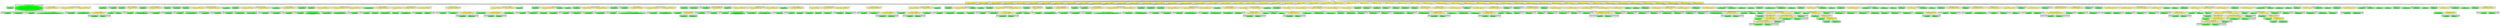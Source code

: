 digraph {

subgraph cluster0 {
 node [style=filled,color=white];
 style=filled;
 color=lightgrey;
 label = "CT_PROG";

"NT_EXPR_CALL_FUNCTION_30823"
 [fillcolor = yellow]
"NT_EXPR_CALL_FUNCTION_30826"
 [fillcolor = yellow]
"NT_EXPR_CALL_FUNCTION_30836"
 [fillcolor = yellow]
"NT_EXPR_CALL_FUNCTION_30839"
 [fillcolor = yellow]
"NT_EXPR_CALL_FUNCTION_30847"
 [fillcolor = yellow]
"NT_EXPR_CALL_FUNCTION_30852"
 [fillcolor = yellow]
"NT_EXPR_CALL_FUNCTION_30855"
 [fillcolor = yellow]
"NT_EXPR_CALL_FUNCTION_30864"
 [fillcolor = yellow]
"NT_EXPR_CALL_FUNCTION_30873"
 [fillcolor = yellow]
"NT_EXPR_CALL_FUNCTION_30878"
 [fillcolor = yellow]
"NT_EXPR_CALL_FUNCTION_30890"
 [fillcolor = yellow]
"NT_EXPR_CALL_FUNCTION_30903"
 [fillcolor = yellow]
"NT_EXPR_CALL_FUNCTION_30918"
 [fillcolor = yellow]
"NT_EXPR_CALL_FUNCTION_30925"
 [fillcolor = yellow]
"NT_EXPR_CALL_FUNCTION_30933"
 [fillcolor = yellow]
"NT_EXPR_CALL_FUNCTION_30936"
 [fillcolor = yellow]
"NT_EXPR_CALL_FUNCTION_30946"
 [fillcolor = yellow]
"NT_EXPR_ASSIGNMENT_OPETATORS_30949"
 [fillcolor = yellow]
"NT_EXPR_CALL_FUNCTION_30956"
 [fillcolor = yellow]
"NT_EXPR_CALL_FUNCTION_30968"
 [fillcolor = yellow]
"NT_EXPR_CALL_FUNCTION_30981"
 [fillcolor = yellow]
"NT_EXPR_CALL_FUNCTION_30996"
 [fillcolor = yellow]
"NT_EXPR_CALL_FUNCTION_31003"
 [fillcolor = yellow]
"NT_EXPR_CALL_FUNCTION_31011"
 [fillcolor = yellow]
"NT_EXPR_CALL_FUNCTION_31019"
 [fillcolor = yellow]
"NT_EXPR_CALL_FUNCTION_31024"
 [fillcolor = yellow]
"NT_EXPR_CALL_FUNCTION_31027"
 [fillcolor = yellow]
"NT_EXPR_CALL_FUNCTION_31037"
 [fillcolor = yellow]
"NT_EXPR_CALL_FUNCTION_31040"
 [fillcolor = yellow]
"NT_EXPR_CALL_FUNCTION_31052"
 [fillcolor = yellow]
"NT_EXPR_CALL_FUNCTION_31071"
 [fillcolor = yellow]
"NT_EXPR_CALL_FUNCTION_31092"
 [fillcolor = yellow]
"NT_EXPR_CALL_FUNCTION_31095"
 [fillcolor = yellow]
"NT_EXPR_CALL_FUNCTION_31098"
 [fillcolor = yellow]
"NT_EXPR_CALL_FUNCTION_31101"
 [fillcolor = yellow]
"NT_EXPR_CALL_FUNCTION_31109"
 [fillcolor = yellow]
"NT_EXPR_CALL_FUNCTION_31119"
 [fillcolor = yellow]
"NT_EXPR_ASSIGNMENT_OPETATORS_31124"
 [fillcolor = yellow]
"NT_EXPR_CALL_FUNCTION_31131"
 [fillcolor = yellow]
"NT_EXPR_CALL_FUNCTION_31153"
 [fillcolor = yellow]
"NT_EXPR_CALL_FUNCTION_31184"
 [fillcolor = yellow]
"NT_EXPR_CALL_FUNCTION_31193"
 [fillcolor = yellow]
"NT_EXPR_CALL_FUNCTION_31198"
 [fillcolor = yellow]
"NT_EXPR_CALL_FUNCTION_31205"
 [fillcolor = yellow]
"NT_EXPR_CALL_FUNCTION_31214"
 [fillcolor = yellow]
"NT_EXPR_CALL_FUNCTION_31223"
 [fillcolor = yellow]
"NT_EXPR_CALL_FUNCTION_31228"
 [fillcolor = yellow]
"NT_EXPR_CALL_FUNCTION_31233"
 [fillcolor = yellow]
"NT_EXPR_ASSIGNMENT_OPETATORS_31243"
 [fillcolor = yellow]
"NT_EXPR_CALL_FUNCTION_31250"
 [fillcolor = yellow]
"NT_EXPR_CALL_FUNCTION_31255"
 [fillcolor = yellow]
"NT_EXPR_CALL_FUNCTION_31274"
 [fillcolor = yellow]
"NT_EXPR_CALL_FUNCTION_31305"
 [fillcolor = yellow]
"NT_EXPR_CALL_FUNCTION_31314"
 [fillcolor = yellow]
"NT_EXPR_CALL_FUNCTION_31321"
 [fillcolor = yellow]
"NT_EXPR_CALL_FUNCTION_31330"
 [fillcolor = yellow]
"NT_EXPR_CALL_FUNCTION_31335"
 [fillcolor = yellow]
"NT_EXPR_CALL_FUNCTION_31344"
 [fillcolor = yellow]
}
"NT_PROG_30822"->"NT_EXPR_CALL_FUNCTION_30823"
subgraph cluster1 {
 node [style=filled,color=white];
 style=filled;
 color=lightgrey;
 label = "CT_EXPR_CALL_FUNCTION_ID";

"NT_ID_30824< cat >"
 [fillcolor = green]
}
subgraph cluster2 {
 node [style=filled,color=white];
 style=filled;
 color=lightgrey;
 label = "CT_EXPR_CALL_FUNCTION_PARAMS";

"NT_STRING_30825< \n \n \n IF ASKED TO CONFIRM PAGE CHANGE, CLICK IN UPPER LEFT OF GRAPHIC \n \n \n >"
 [fillcolor = green]
}
"NT_EXPR_CALL_FUNCTION_30823"->"NT_ID_30824< cat >"
"NT_EXPR_CALL_FUNCTION_30823"->"NT_STRING_30825< \n \n \n IF ASKED TO CONFIRM PAGE CHANGE, CLICK IN UPPER LEFT OF GRAPHIC \n \n \n >"
"NT_PROG_30822"->"NT_EXPR_CALL_FUNCTION_30826"
subgraph cluster3 {
 node [style=filled,color=white];
 style=filled;
 color=lightgrey;
 label = "CT_EXPR_CALL_FUNCTION_ID";

"NT_EXPR_ASSIGNMENT_OPETATORS_30827"
 [fillcolor = yellow]
}
subgraph cluster4 {
 node [style=filled,color=white];
 style=filled;
 color=lightgrey;
 label = "CT_EXPR_CALL_FUNCTION_PARAMS";

"NT_EXPR_ASSIGNMENT_OPETATORS_30830"
 [fillcolor = yellow]
"NT_EXPR_ASSIGNMENT_OPETATORS_30833"
 [fillcolor = yellow]
}
"NT_EXPR_CALL_FUNCTION_30826"->"NT_EXPR_ASSIGNMENT_OPETATORS_30827"
subgraph cluster5 {
 node [style=filled,color=white];
 style=filled;
 color=lightgrey;
 label = "CT_EXPR_ASSIGNMENT_OPETATORS_LEFT";

"NT_ID_30828< dat >"
 [fillcolor = green]
}
subgraph cluster6 {
 node [style=filled,color=white];
 style=filled;
 color=lightgrey;
 label = "CT_EXPR_ASSIGNMENT_OPETATORS_RIGHT";

"NT_ID_30829< read.table >"
 [fillcolor = green]
}
"NT_EXPR_ASSIGNMENT_OPETATORS_30827"->"NT_ID_30828< dat >"
"NT_EXPR_ASSIGNMENT_OPETATORS_30827"->"NT_ID_30829< read.table >"
"NT_EXPR_CALL_FUNCTION_30826"->"NT_EXPR_ASSIGNMENT_OPETATORS_30830"
subgraph cluster7 {
 node [style=filled,color=white];
 style=filled;
 color=lightgrey;
 label = "CT_EXPR_ASSIGNMENT_OPETATORS_LEFT";

"NT_ID_30831< file >"
 [fillcolor = green]
}
subgraph cluster8 {
 node [style=filled,color=white];
 style=filled;
 color=lightgrey;
 label = "CT_EXPR_ASSIGNMENT_OPETATORS_RIGHT";

"NT_STRING_30832< http://www.uvm.edu/~dhowell/methods8/DataFiles/Tab2-1.dat >"
 [fillcolor = green]
}
"NT_EXPR_ASSIGNMENT_OPETATORS_30830"->"NT_ID_30831< file >"
"NT_EXPR_ASSIGNMENT_OPETATORS_30830"->"NT_STRING_30832< http://www.uvm.edu/~dhowell/methods8/DataFiles/Tab2-1.dat >"
"NT_EXPR_CALL_FUNCTION_30826"->"NT_EXPR_ASSIGNMENT_OPETATORS_30833"
subgraph cluster9 {
 node [style=filled,color=white];
 style=filled;
 color=lightgrey;
 label = "CT_EXPR_ASSIGNMENT_OPETATORS_LEFT";

"NT_ID_30834< header >"
 [fillcolor = green]
}
subgraph cluster10 {
 node [style=filled,color=white];
 style=filled;
 color=lightgrey;
 label = "CT_EXPR_ASSIGNMENT_OPETATORS_RIGHT";

"NT_LITERALSPECIFIER_30835< TRUE >"
 [fillcolor = green]
}
"NT_EXPR_ASSIGNMENT_OPETATORS_30833"->"NT_ID_30834< header >"
"NT_EXPR_ASSIGNMENT_OPETATORS_30833"->"NT_LITERALSPECIFIER_30835< TRUE >"
"NT_PROG_30822"->"NT_EXPR_CALL_FUNCTION_30836"
subgraph cluster11 {
 node [style=filled,color=white];
 style=filled;
 color=lightgrey;
 label = "CT_EXPR_CALL_FUNCTION_ID";

"NT_ID_30837< attach >"
 [fillcolor = green]
}
subgraph cluster12 {
 node [style=filled,color=white];
 style=filled;
 color=lightgrey;
 label = "CT_EXPR_CALL_FUNCTION_PARAMS";

"NT_ID_30838< dat >"
 [fillcolor = green]
}
"NT_EXPR_CALL_FUNCTION_30836"->"NT_ID_30837< attach >"
"NT_EXPR_CALL_FUNCTION_30836"->"NT_ID_30838< dat >"
"NT_PROG_30822"->"NT_EXPR_CALL_FUNCTION_30839"
subgraph cluster13 {
 node [style=filled,color=white];
 style=filled;
 color=lightgrey;
 label = "CT_EXPR_CALL_FUNCTION_ID";

"NT_ID_30840< par >"
 [fillcolor = green]
}
subgraph cluster14 {
 node [style=filled,color=white];
 style=filled;
 color=lightgrey;
 label = "CT_EXPR_CALL_FUNCTION_PARAMS";

"NT_EXPR_CALL_FUNCTION_30841"
 [fillcolor = yellow]
}
"NT_EXPR_CALL_FUNCTION_30839"->"NT_ID_30840< par >"
"NT_EXPR_CALL_FUNCTION_30839"->"NT_EXPR_CALL_FUNCTION_30841"
subgraph cluster15 {
 node [style=filled,color=white];
 style=filled;
 color=lightgrey;
 label = "CT_EXPR_CALL_FUNCTION_ID";

"NT_EXPR_ASSIGNMENT_OPETATORS_30842"
 [fillcolor = yellow]
}
subgraph cluster16 {
 node [style=filled,color=white];
 style=filled;
 color=lightgrey;
 label = "CT_EXPR_CALL_FUNCTION_PARAMS";

"NT_INT_30845< 2 >"
 [fillcolor = green]
"NT_INT_30846< 3 >"
 [fillcolor = green]
}
"NT_EXPR_CALL_FUNCTION_30841"->"NT_EXPR_ASSIGNMENT_OPETATORS_30842"
subgraph cluster17 {
 node [style=filled,color=white];
 style=filled;
 color=lightgrey;
 label = "CT_EXPR_ASSIGNMENT_OPETATORS_LEFT";

"NT_ID_30843< mfrow >"
 [fillcolor = green]
}
subgraph cluster18 {
 node [style=filled,color=white];
 style=filled;
 color=lightgrey;
 label = "CT_EXPR_ASSIGNMENT_OPETATORS_RIGHT";

"NT_ID_30844< c >"
 [fillcolor = green]
}
"NT_EXPR_ASSIGNMENT_OPETATORS_30842"->"NT_ID_30843< mfrow >"
"NT_EXPR_ASSIGNMENT_OPETATORS_30842"->"NT_ID_30844< c >"
"NT_EXPR_CALL_FUNCTION_30841"->"NT_INT_30845< 2 >"
"NT_EXPR_CALL_FUNCTION_30841"->"NT_INT_30846< 3 >"
"NT_PROG_30822"->"NT_EXPR_CALL_FUNCTION_30847"
subgraph cluster19 {
 node [style=filled,color=white];
 style=filled;
 color=lightgrey;
 label = "CT_EXPR_CALL_FUNCTION_ID";

"NT_ID_30848< par >"
 [fillcolor = green]
}
subgraph cluster20 {
 node [style=filled,color=white];
 style=filled;
 color=lightgrey;
 label = "CT_EXPR_CALL_FUNCTION_PARAMS";

"NT_EXPR_ASSIGNMENT_OPETATORS_30849"
 [fillcolor = yellow]
}
"NT_EXPR_CALL_FUNCTION_30847"->"NT_ID_30848< par >"
"NT_EXPR_CALL_FUNCTION_30847"->"NT_EXPR_ASSIGNMENT_OPETATORS_30849"
subgraph cluster21 {
 node [style=filled,color=white];
 style=filled;
 color=lightgrey;
 label = "CT_EXPR_ASSIGNMENT_OPETATORS_LEFT";

"NT_ID_30850< ask >"
 [fillcolor = green]
}
subgraph cluster22 {
 node [style=filled,color=white];
 style=filled;
 color=lightgrey;
 label = "CT_EXPR_ASSIGNMENT_OPETATORS_RIGHT";

"NT_LITERALSPECIFIER_30851< TRUE >"
 [fillcolor = green]
}
"NT_EXPR_ASSIGNMENT_OPETATORS_30849"->"NT_ID_30850< ask >"
"NT_EXPR_ASSIGNMENT_OPETATORS_30849"->"NT_LITERALSPECIFIER_30851< TRUE >"
"NT_PROG_30822"->"NT_EXPR_CALL_FUNCTION_30852"
subgraph cluster23 {
 node [style=filled,color=white];
 style=filled;
 color=lightgrey;
 label = "CT_EXPR_CALL_FUNCTION_ID";

"NT_ID_30853< plot >"
 [fillcolor = green]
}
subgraph cluster24 {
 node [style=filled,color=white];
 style=filled;
 color=lightgrey;
 label = "CT_EXPR_CALL_FUNCTION_PARAMS";

"NT_ID_30854< RxTime >"
 [fillcolor = green]
}
"NT_EXPR_CALL_FUNCTION_30852"->"NT_ID_30853< plot >"
"NT_EXPR_CALL_FUNCTION_30852"->"NT_ID_30854< RxTime >"
"NT_PROG_30822"->"NT_EXPR_CALL_FUNCTION_30855"
subgraph cluster25 {
 node [style=filled,color=white];
 style=filled;
 color=lightgrey;
 label = "CT_EXPR_CALL_FUNCTION_ID";

"NT_ID_30856< hist >"
 [fillcolor = green]
}
subgraph cluster26 {
 node [style=filled,color=white];
 style=filled;
 color=lightgrey;
 label = "CT_EXPR_CALL_FUNCTION_PARAMS";

"NT_ID_30857< RxTime >"
 [fillcolor = green]
"NT_EXPR_ASSIGNMENT_OPETATORS_30858"
 [fillcolor = yellow]
"NT_EXPR_ASSIGNMENT_OPETATORS_30861"
 [fillcolor = yellow]
}
"NT_EXPR_CALL_FUNCTION_30855"->"NT_ID_30856< hist >"
"NT_EXPR_CALL_FUNCTION_30855"->"NT_ID_30857< RxTime >"
"NT_EXPR_CALL_FUNCTION_30855"->"NT_EXPR_ASSIGNMENT_OPETATORS_30858"
subgraph cluster27 {
 node [style=filled,color=white];
 style=filled;
 color=lightgrey;
 label = "CT_EXPR_ASSIGNMENT_OPETATORS_LEFT";

"NT_ID_30859< breaks >"
 [fillcolor = green]
}
subgraph cluster28 {
 node [style=filled,color=white];
 style=filled;
 color=lightgrey;
 label = "CT_EXPR_ASSIGNMENT_OPETATORS_RIGHT";

"NT_INT_30860< 500 >"
 [fillcolor = green]
}
"NT_EXPR_ASSIGNMENT_OPETATORS_30858"->"NT_ID_30859< breaks >"
"NT_EXPR_ASSIGNMENT_OPETATORS_30858"->"NT_INT_30860< 500 >"
"NT_EXPR_CALL_FUNCTION_30855"->"NT_EXPR_ASSIGNMENT_OPETATORS_30861"
subgraph cluster29 {
 node [style=filled,color=white];
 style=filled;
 color=lightgrey;
 label = "CT_EXPR_ASSIGNMENT_OPETATORS_LEFT";

"NT_ID_30862< main >"
 [fillcolor = green]
}
subgraph cluster30 {
 node [style=filled,color=white];
 style=filled;
 color=lightgrey;
 label = "CT_EXPR_ASSIGNMENT_OPETATORS_RIGHT";

"NT_STRING_30863< Individual bins >"
 [fillcolor = green]
}
"NT_EXPR_ASSIGNMENT_OPETATORS_30861"->"NT_ID_30862< main >"
"NT_EXPR_ASSIGNMENT_OPETATORS_30861"->"NT_STRING_30863< Individual bins >"
"NT_PROG_30822"->"NT_EXPR_CALL_FUNCTION_30864"
subgraph cluster31 {
 node [style=filled,color=white];
 style=filled;
 color=lightgrey;
 label = "CT_EXPR_CALL_FUNCTION_ID";

"NT_ID_30865< hist >"
 [fillcolor = green]
}
subgraph cluster32 {
 node [style=filled,color=white];
 style=filled;
 color=lightgrey;
 label = "CT_EXPR_CALL_FUNCTION_PARAMS";

"NT_ID_30866< RxTime >"
 [fillcolor = green]
"NT_EXPR_ASSIGNMENT_OPETATORS_30867"
 [fillcolor = yellow]
"NT_EXPR_ASSIGNMENT_OPETATORS_30870"
 [fillcolor = yellow]
}
"NT_EXPR_CALL_FUNCTION_30864"->"NT_ID_30865< hist >"
"NT_EXPR_CALL_FUNCTION_30864"->"NT_ID_30866< RxTime >"
"NT_EXPR_CALL_FUNCTION_30864"->"NT_EXPR_ASSIGNMENT_OPETATORS_30867"
subgraph cluster33 {
 node [style=filled,color=white];
 style=filled;
 color=lightgrey;
 label = "CT_EXPR_ASSIGNMENT_OPETATORS_LEFT";

"NT_ID_30868< breaks >"
 [fillcolor = green]
}
subgraph cluster34 {
 node [style=filled,color=white];
 style=filled;
 color=lightgrey;
 label = "CT_EXPR_ASSIGNMENT_OPETATORS_RIGHT";

"NT_INT_30869< 30 >"
 [fillcolor = green]
}
"NT_EXPR_ASSIGNMENT_OPETATORS_30867"->"NT_ID_30868< breaks >"
"NT_EXPR_ASSIGNMENT_OPETATORS_30867"->"NT_INT_30869< 30 >"
"NT_EXPR_CALL_FUNCTION_30864"->"NT_EXPR_ASSIGNMENT_OPETATORS_30870"
subgraph cluster35 {
 node [style=filled,color=white];
 style=filled;
 color=lightgrey;
 label = "CT_EXPR_ASSIGNMENT_OPETATORS_LEFT";

"NT_ID_30871< main >"
 [fillcolor = green]
}
subgraph cluster36 {
 node [style=filled,color=white];
 style=filled;
 color=lightgrey;
 label = "CT_EXPR_ASSIGNMENT_OPETATORS_RIGHT";

"NT_STRING_30872< 30 bins >"
 [fillcolor = green]
}
"NT_EXPR_ASSIGNMENT_OPETATORS_30870"->"NT_ID_30871< main >"
"NT_EXPR_ASSIGNMENT_OPETATORS_30870"->"NT_STRING_30872< 30 bins >"
"NT_PROG_30822"->"NT_EXPR_CALL_FUNCTION_30873"
subgraph cluster37 {
 node [style=filled,color=white];
 style=filled;
 color=lightgrey;
 label = "CT_EXPR_CALL_FUNCTION_ID";

"NT_EXPR_ASSIGNMENT_OPETATORS_30874"
 [fillcolor = yellow]
}
subgraph cluster38 {
 node [style=filled,color=white];
 style=filled;
 color=lightgrey;
 label = "CT_EXPR_CALL_FUNCTION_PARAMS";

"NT_ID_30877< RxTime >"
 [fillcolor = green]
}
"NT_EXPR_CALL_FUNCTION_30873"->"NT_EXPR_ASSIGNMENT_OPETATORS_30874"
subgraph cluster39 {
 node [style=filled,color=white];
 style=filled;
 color=lightgrey;
 label = "CT_EXPR_ASSIGNMENT_OPETATORS_LEFT";

"NT_ID_30875< RxTime.Sorted >"
 [fillcolor = green]
}
subgraph cluster40 {
 node [style=filled,color=white];
 style=filled;
 color=lightgrey;
 label = "CT_EXPR_ASSIGNMENT_OPETATORS_RIGHT";

"NT_ID_30876< sort >"
 [fillcolor = green]
}
"NT_EXPR_ASSIGNMENT_OPETATORS_30874"->"NT_ID_30875< RxTime.Sorted >"
"NT_EXPR_ASSIGNMENT_OPETATORS_30874"->"NT_ID_30876< sort >"
"NT_EXPR_CALL_FUNCTION_30873"->"NT_ID_30877< RxTime >"
"NT_PROG_30822"->"NT_EXPR_CALL_FUNCTION_30878"
subgraph cluster41 {
 node [style=filled,color=white];
 style=filled;
 color=lightgrey;
 label = "CT_EXPR_CALL_FUNCTION_ID";

"NT_ID_30879< hist >"
 [fillcolor = green]
}
subgraph cluster42 {
 node [style=filled,color=white];
 style=filled;
 color=lightgrey;
 label = "CT_EXPR_CALL_FUNCTION_PARAMS";

"NT_ID_30880< RxTime.Sorted >"
 [fillcolor = green]
"NT_EXPR_ASSIGNMENT_OPETATORS_30881"
 [fillcolor = yellow]
"NT_EXPR_ASSIGNMENT_OPETATORS_30884"
 [fillcolor = yellow]
"NT_EXPR_ASSIGNMENT_OPETATORS_30887"
 [fillcolor = yellow]
}
"NT_EXPR_CALL_FUNCTION_30878"->"NT_ID_30879< hist >"
"NT_EXPR_CALL_FUNCTION_30878"->"NT_ID_30880< RxTime.Sorted >"
"NT_EXPR_CALL_FUNCTION_30878"->"NT_EXPR_ASSIGNMENT_OPETATORS_30881"
subgraph cluster43 {
 node [style=filled,color=white];
 style=filled;
 color=lightgrey;
 label = "CT_EXPR_ASSIGNMENT_OPETATORS_LEFT";

"NT_ID_30882< breaks >"
 [fillcolor = green]
}
subgraph cluster44 {
 node [style=filled,color=white];
 style=filled;
 color=lightgrey;
 label = "CT_EXPR_ASSIGNMENT_OPETATORS_RIGHT";

"NT_INT_30883< 20 >"
 [fillcolor = green]
}
"NT_EXPR_ASSIGNMENT_OPETATORS_30881"->"NT_ID_30882< breaks >"
"NT_EXPR_ASSIGNMENT_OPETATORS_30881"->"NT_INT_30883< 20 >"
"NT_EXPR_CALL_FUNCTION_30878"->"NT_EXPR_ASSIGNMENT_OPETATORS_30884"
subgraph cluster45 {
 node [style=filled,color=white];
 style=filled;
 color=lightgrey;
 label = "CT_EXPR_ASSIGNMENT_OPETATORS_LEFT";

"NT_ID_30885< main >"
 [fillcolor = green]
}
subgraph cluster46 {
 node [style=filled,color=white];
 style=filled;
 color=lightgrey;
 label = "CT_EXPR_ASSIGNMENT_OPETATORS_RIGHT";

"NT_STRING_30886< Normal and Kernel \n Density Superimposed >"
 [fillcolor = green]
}
"NT_EXPR_ASSIGNMENT_OPETATORS_30884"->"NT_ID_30885< main >"
"NT_EXPR_ASSIGNMENT_OPETATORS_30884"->"NT_STRING_30886< Normal and Kernel \n Density Superimposed >"
"NT_EXPR_CALL_FUNCTION_30878"->"NT_EXPR_ASSIGNMENT_OPETATORS_30887"
subgraph cluster47 {
 node [style=filled,color=white];
 style=filled;
 color=lightgrey;
 label = "CT_EXPR_ASSIGNMENT_OPETATORS_LEFT";

"NT_ID_30888< probability >"
 [fillcolor = green]
}
subgraph cluster48 {
 node [style=filled,color=white];
 style=filled;
 color=lightgrey;
 label = "CT_EXPR_ASSIGNMENT_OPETATORS_RIGHT";

"NT_LITERALSPECIFIER_30889< TRUE >"
 [fillcolor = green]
}
"NT_EXPR_ASSIGNMENT_OPETATORS_30887"->"NT_ID_30888< probability >"
"NT_EXPR_ASSIGNMENT_OPETATORS_30887"->"NT_LITERALSPECIFIER_30889< TRUE >"
"NT_PROG_30822"->"NT_EXPR_CALL_FUNCTION_30890"
subgraph cluster49 {
 node [style=filled,color=white];
 style=filled;
 color=lightgrey;
 label = "CT_EXPR_CALL_FUNCTION_ID";

"NT_EXPR_ASSIGNMENT_OPETATORS_30891"
 [fillcolor = yellow]
}
subgraph cluster50 {
 node [style=filled,color=white];
 style=filled;
 color=lightgrey;
 label = "CT_EXPR_CALL_FUNCTION_PARAMS";

"NT_EXPR_CALL_FUNCTION_30894"
 [fillcolor = yellow]
"NT_EXPR_CALL_FUNCTION_30897"
 [fillcolor = yellow]
"NT_EXPR_ASSIGNMENT_OPETATORS_30900"
 [fillcolor = yellow]
}
"NT_EXPR_CALL_FUNCTION_30890"->"NT_EXPR_ASSIGNMENT_OPETATORS_30891"
subgraph cluster51 {
 node [style=filled,color=white];
 style=filled;
 color=lightgrey;
 label = "CT_EXPR_ASSIGNMENT_OPETATORS_LEFT";

"NT_ID_30892< xfit >"
 [fillcolor = green]
}
subgraph cluster52 {
 node [style=filled,color=white];
 style=filled;
 color=lightgrey;
 label = "CT_EXPR_ASSIGNMENT_OPETATORS_RIGHT";

"NT_ID_30893< seq >"
 [fillcolor = green]
}
"NT_EXPR_ASSIGNMENT_OPETATORS_30891"->"NT_ID_30892< xfit >"
"NT_EXPR_ASSIGNMENT_OPETATORS_30891"->"NT_ID_30893< seq >"
"NT_EXPR_CALL_FUNCTION_30890"->"NT_EXPR_CALL_FUNCTION_30894"
subgraph cluster53 {
 node [style=filled,color=white];
 style=filled;
 color=lightgrey;
 label = "CT_EXPR_CALL_FUNCTION_ID";

"NT_ID_30895< min >"
 [fillcolor = green]
}
subgraph cluster54 {
 node [style=filled,color=white];
 style=filled;
 color=lightgrey;
 label = "CT_EXPR_CALL_FUNCTION_PARAMS";

"NT_ID_30896< RxTime.Sorted >"
 [fillcolor = green]
}
"NT_EXPR_CALL_FUNCTION_30894"->"NT_ID_30895< min >"
"NT_EXPR_CALL_FUNCTION_30894"->"NT_ID_30896< RxTime.Sorted >"
"NT_EXPR_CALL_FUNCTION_30890"->"NT_EXPR_CALL_FUNCTION_30897"
subgraph cluster55 {
 node [style=filled,color=white];
 style=filled;
 color=lightgrey;
 label = "CT_EXPR_CALL_FUNCTION_ID";

"NT_ID_30898< max >"
 [fillcolor = green]
}
subgraph cluster56 {
 node [style=filled,color=white];
 style=filled;
 color=lightgrey;
 label = "CT_EXPR_CALL_FUNCTION_PARAMS";

"NT_ID_30899< RxTime.Sorted >"
 [fillcolor = green]
}
"NT_EXPR_CALL_FUNCTION_30897"->"NT_ID_30898< max >"
"NT_EXPR_CALL_FUNCTION_30897"->"NT_ID_30899< RxTime.Sorted >"
"NT_EXPR_CALL_FUNCTION_30890"->"NT_EXPR_ASSIGNMENT_OPETATORS_30900"
subgraph cluster57 {
 node [style=filled,color=white];
 style=filled;
 color=lightgrey;
 label = "CT_EXPR_ASSIGNMENT_OPETATORS_LEFT";

"NT_ID_30901< length >"
 [fillcolor = green]
}
subgraph cluster58 {
 node [style=filled,color=white];
 style=filled;
 color=lightgrey;
 label = "CT_EXPR_ASSIGNMENT_OPETATORS_RIGHT";

"NT_INT_30902< 50 >"
 [fillcolor = green]
}
"NT_EXPR_ASSIGNMENT_OPETATORS_30900"->"NT_ID_30901< length >"
"NT_EXPR_ASSIGNMENT_OPETATORS_30900"->"NT_INT_30902< 50 >"
"NT_PROG_30822"->"NT_EXPR_CALL_FUNCTION_30903"
subgraph cluster59 {
 node [style=filled,color=white];
 style=filled;
 color=lightgrey;
 label = "CT_EXPR_CALL_FUNCTION_ID";

"NT_EXPR_ASSIGNMENT_OPETATORS_30904"
 [fillcolor = yellow]
}
subgraph cluster60 {
 node [style=filled,color=white];
 style=filled;
 color=lightgrey;
 label = "CT_EXPR_CALL_FUNCTION_PARAMS";

"NT_ID_30907< xfit >"
 [fillcolor = green]
"NT_EXPR_CALL_FUNCTION_30908"
 [fillcolor = yellow]
"NT_EXPR_CALL_FUNCTION_30913"
 [fillcolor = yellow]
}
"NT_EXPR_CALL_FUNCTION_30903"->"NT_EXPR_ASSIGNMENT_OPETATORS_30904"
subgraph cluster61 {
 node [style=filled,color=white];
 style=filled;
 color=lightgrey;
 label = "CT_EXPR_ASSIGNMENT_OPETATORS_LEFT";

"NT_ID_30905< yfit >"
 [fillcolor = green]
}
subgraph cluster62 {
 node [style=filled,color=white];
 style=filled;
 color=lightgrey;
 label = "CT_EXPR_ASSIGNMENT_OPETATORS_RIGHT";

"NT_ID_30906< dnorm >"
 [fillcolor = green]
}
"NT_EXPR_ASSIGNMENT_OPETATORS_30904"->"NT_ID_30905< yfit >"
"NT_EXPR_ASSIGNMENT_OPETATORS_30904"->"NT_ID_30906< dnorm >"
"NT_EXPR_CALL_FUNCTION_30903"->"NT_ID_30907< xfit >"
"NT_EXPR_CALL_FUNCTION_30903"->"NT_EXPR_CALL_FUNCTION_30908"
subgraph cluster63 {
 node [style=filled,color=white];
 style=filled;
 color=lightgrey;
 label = "CT_EXPR_CALL_FUNCTION_ID";

"NT_EXPR_ASSIGNMENT_OPETATORS_30909"
 [fillcolor = yellow]
}
subgraph cluster64 {
 node [style=filled,color=white];
 style=filled;
 color=lightgrey;
 label = "CT_EXPR_CALL_FUNCTION_PARAMS";

"NT_ID_30912< RxTime.Sorted >"
 [fillcolor = green]
}
"NT_EXPR_CALL_FUNCTION_30908"->"NT_EXPR_ASSIGNMENT_OPETATORS_30909"
subgraph cluster65 {
 node [style=filled,color=white];
 style=filled;
 color=lightgrey;
 label = "CT_EXPR_ASSIGNMENT_OPETATORS_LEFT";

"NT_ID_30910< mean >"
 [fillcolor = green]
}
subgraph cluster66 {
 node [style=filled,color=white];
 style=filled;
 color=lightgrey;
 label = "CT_EXPR_ASSIGNMENT_OPETATORS_RIGHT";

"NT_ID_30911< mean >"
 [fillcolor = green]
}
"NT_EXPR_ASSIGNMENT_OPETATORS_30909"->"NT_ID_30910< mean >"
"NT_EXPR_ASSIGNMENT_OPETATORS_30909"->"NT_ID_30911< mean >"
"NT_EXPR_CALL_FUNCTION_30908"->"NT_ID_30912< RxTime.Sorted >"
"NT_EXPR_CALL_FUNCTION_30903"->"NT_EXPR_CALL_FUNCTION_30913"
subgraph cluster67 {
 node [style=filled,color=white];
 style=filled;
 color=lightgrey;
 label = "CT_EXPR_CALL_FUNCTION_ID";

"NT_EXPR_ASSIGNMENT_OPETATORS_30914"
 [fillcolor = yellow]
}
subgraph cluster68 {
 node [style=filled,color=white];
 style=filled;
 color=lightgrey;
 label = "CT_EXPR_CALL_FUNCTION_PARAMS";

"NT_ID_30917< RxTime.Sorted >"
 [fillcolor = green]
}
"NT_EXPR_CALL_FUNCTION_30913"->"NT_EXPR_ASSIGNMENT_OPETATORS_30914"
subgraph cluster69 {
 node [style=filled,color=white];
 style=filled;
 color=lightgrey;
 label = "CT_EXPR_ASSIGNMENT_OPETATORS_LEFT";

"NT_ID_30915< sd >"
 [fillcolor = green]
}
subgraph cluster70 {
 node [style=filled,color=white];
 style=filled;
 color=lightgrey;
 label = "CT_EXPR_ASSIGNMENT_OPETATORS_RIGHT";

"NT_ID_30916< sd >"
 [fillcolor = green]
}
"NT_EXPR_ASSIGNMENT_OPETATORS_30914"->"NT_ID_30915< sd >"
"NT_EXPR_ASSIGNMENT_OPETATORS_30914"->"NT_ID_30916< sd >"
"NT_EXPR_CALL_FUNCTION_30913"->"NT_ID_30917< RxTime.Sorted >"
"NT_PROG_30822"->"NT_EXPR_CALL_FUNCTION_30918"
subgraph cluster71 {
 node [style=filled,color=white];
 style=filled;
 color=lightgrey;
 label = "CT_EXPR_CALL_FUNCTION_ID";

"NT_ID_30919< lines >"
 [fillcolor = green]
}
subgraph cluster72 {
 node [style=filled,color=white];
 style=filled;
 color=lightgrey;
 label = "CT_EXPR_CALL_FUNCTION_PARAMS";

"NT_ID_30920< xfit >"
 [fillcolor = green]
"NT_ID_30921< yfit >"
 [fillcolor = green]
"NT_EXPR_ASSIGNMENT_OPETATORS_30922"
 [fillcolor = yellow]
}
"NT_EXPR_CALL_FUNCTION_30918"->"NT_ID_30919< lines >"
"NT_EXPR_CALL_FUNCTION_30918"->"NT_ID_30920< xfit >"
"NT_EXPR_CALL_FUNCTION_30918"->"NT_ID_30921< yfit >"
"NT_EXPR_CALL_FUNCTION_30918"->"NT_EXPR_ASSIGNMENT_OPETATORS_30922"
subgraph cluster73 {
 node [style=filled,color=white];
 style=filled;
 color=lightgrey;
 label = "CT_EXPR_ASSIGNMENT_OPETATORS_LEFT";

"NT_ID_30923< col >"
 [fillcolor = green]
}
subgraph cluster74 {
 node [style=filled,color=white];
 style=filled;
 color=lightgrey;
 label = "CT_EXPR_ASSIGNMENT_OPETATORS_RIGHT";

"NT_STRING_30924< blue >"
 [fillcolor = green]
}
"NT_EXPR_ASSIGNMENT_OPETATORS_30922"->"NT_ID_30923< col >"
"NT_EXPR_ASSIGNMENT_OPETATORS_30922"->"NT_STRING_30924< blue >"
"NT_PROG_30822"->"NT_EXPR_CALL_FUNCTION_30925"
subgraph cluster75 {
 node [style=filled,color=white];
 style=filled;
 color=lightgrey;
 label = "CT_EXPR_CALL_FUNCTION_ID";

"NT_ID_30926< lines >"
 [fillcolor = green]
}
subgraph cluster76 {
 node [style=filled,color=white];
 style=filled;
 color=lightgrey;
 label = "CT_EXPR_CALL_FUNCTION_PARAMS";

"NT_EXPR_CALL_FUNCTION_30927"
 [fillcolor = yellow]
"NT_EXPR_ASSIGNMENT_OPETATORS_30930"
 [fillcolor = yellow]
}
"NT_EXPR_CALL_FUNCTION_30925"->"NT_ID_30926< lines >"
"NT_EXPR_CALL_FUNCTION_30925"->"NT_EXPR_CALL_FUNCTION_30927"
subgraph cluster77 {
 node [style=filled,color=white];
 style=filled;
 color=lightgrey;
 label = "CT_EXPR_CALL_FUNCTION_ID";

"NT_ID_30928< density >"
 [fillcolor = green]
}
subgraph cluster78 {
 node [style=filled,color=white];
 style=filled;
 color=lightgrey;
 label = "CT_EXPR_CALL_FUNCTION_PARAMS";

"NT_ID_30929< RxTime >"
 [fillcolor = green]
}
"NT_EXPR_CALL_FUNCTION_30927"->"NT_ID_30928< density >"
"NT_EXPR_CALL_FUNCTION_30927"->"NT_ID_30929< RxTime >"
"NT_EXPR_CALL_FUNCTION_30925"->"NT_EXPR_ASSIGNMENT_OPETATORS_30930"
subgraph cluster79 {
 node [style=filled,color=white];
 style=filled;
 color=lightgrey;
 label = "CT_EXPR_ASSIGNMENT_OPETATORS_LEFT";

"NT_ID_30931< col >"
 [fillcolor = green]
}
subgraph cluster80 {
 node [style=filled,color=white];
 style=filled;
 color=lightgrey;
 label = "CT_EXPR_ASSIGNMENT_OPETATORS_RIGHT";

"NT_STRING_30932< red >"
 [fillcolor = green]
}
"NT_EXPR_ASSIGNMENT_OPETATORS_30930"->"NT_ID_30931< col >"
"NT_EXPR_ASSIGNMENT_OPETATORS_30930"->"NT_STRING_30932< red >"
"NT_PROG_30822"->"NT_EXPR_CALL_FUNCTION_30933"
subgraph cluster81 {
 node [style=filled,color=white];
 style=filled;
 color=lightgrey;
 label = "CT_EXPR_CALL_FUNCTION_ID";

"NT_ID_30934< detach >"
 [fillcolor = green]
}
subgraph cluster82 {
 node [style=filled,color=white];
 style=filled;
 color=lightgrey;
 label = "CT_EXPR_CALL_FUNCTION_PARAMS";

"NT_ID_30935< dat >"
 [fillcolor = green]
}
"NT_EXPR_CALL_FUNCTION_30933"->"NT_ID_30934< detach >"
"NT_EXPR_CALL_FUNCTION_30933"->"NT_ID_30935< dat >"
"NT_PROG_30822"->"NT_EXPR_CALL_FUNCTION_30936"
subgraph cluster83 {
 node [style=filled,color=white];
 style=filled;
 color=lightgrey;
 label = "CT_EXPR_CALL_FUNCTION_ID";

"NT_EXPR_ASSIGNMENT_OPETATORS_30937"
 [fillcolor = yellow]
}
subgraph cluster84 {
 node [style=filled,color=white];
 style=filled;
 color=lightgrey;
 label = "CT_EXPR_CALL_FUNCTION_PARAMS";

"NT_EXPR_ASSIGNMENT_OPETATORS_30940"
 [fillcolor = yellow]
"NT_EXPR_ASSIGNMENT_OPETATORS_30943"
 [fillcolor = yellow]
}
"NT_EXPR_CALL_FUNCTION_30936"->"NT_EXPR_ASSIGNMENT_OPETATORS_30937"
subgraph cluster85 {
 node [style=filled,color=white];
 style=filled;
 color=lightgrey;
 label = "CT_EXPR_ASSIGNMENT_OPETATORS_LEFT";

"NT_ID_30938< anorexia >"
 [fillcolor = green]
}
subgraph cluster86 {
 node [style=filled,color=white];
 style=filled;
 color=lightgrey;
 label = "CT_EXPR_ASSIGNMENT_OPETATORS_RIGHT";

"NT_ID_30939< read.table >"
 [fillcolor = green]
}
"NT_EXPR_ASSIGNMENT_OPETATORS_30937"->"NT_ID_30938< anorexia >"
"NT_EXPR_ASSIGNMENT_OPETATORS_30937"->"NT_ID_30939< read.table >"
"NT_EXPR_CALL_FUNCTION_30936"->"NT_EXPR_ASSIGNMENT_OPETATORS_30940"
subgraph cluster87 {
 node [style=filled,color=white];
 style=filled;
 color=lightgrey;
 label = "CT_EXPR_ASSIGNMENT_OPETATORS_LEFT";

"NT_ID_30941< file >"
 [fillcolor = green]
}
subgraph cluster88 {
 node [style=filled,color=white];
 style=filled;
 color=lightgrey;
 label = "CT_EXPR_ASSIGNMENT_OPETATORS_RIGHT";

"NT_STRING_30942< http://www.uvm.edu/~dhowell/methods8/DataFiles/Tab11-5.dat >"
 [fillcolor = green]
}
"NT_EXPR_ASSIGNMENT_OPETATORS_30940"->"NT_ID_30941< file >"
"NT_EXPR_ASSIGNMENT_OPETATORS_30940"->"NT_STRING_30942< http://www.uvm.edu/~dhowell/methods8/DataFiles/Tab11-5.dat >"
"NT_EXPR_CALL_FUNCTION_30936"->"NT_EXPR_ASSIGNMENT_OPETATORS_30943"
subgraph cluster89 {
 node [style=filled,color=white];
 style=filled;
 color=lightgrey;
 label = "CT_EXPR_ASSIGNMENT_OPETATORS_LEFT";

"NT_ID_30944< header >"
 [fillcolor = green]
}
subgraph cluster90 {
 node [style=filled,color=white];
 style=filled;
 color=lightgrey;
 label = "CT_EXPR_ASSIGNMENT_OPETATORS_RIGHT";

"NT_LITERALSPECIFIER_30945< TRUE >"
 [fillcolor = green]
}
"NT_EXPR_ASSIGNMENT_OPETATORS_30943"->"NT_ID_30944< header >"
"NT_EXPR_ASSIGNMENT_OPETATORS_30943"->"NT_LITERALSPECIFIER_30945< TRUE >"
"NT_PROG_30822"->"NT_EXPR_CALL_FUNCTION_30946"
subgraph cluster91 {
 node [style=filled,color=white];
 style=filled;
 color=lightgrey;
 label = "CT_EXPR_CALL_FUNCTION_ID";

"NT_ID_30947< attach >"
 [fillcolor = green]
}
subgraph cluster92 {
 node [style=filled,color=white];
 style=filled;
 color=lightgrey;
 label = "CT_EXPR_CALL_FUNCTION_PARAMS";

"NT_ID_30948< anorexia >"
 [fillcolor = green]
}
"NT_EXPR_CALL_FUNCTION_30946"->"NT_ID_30947< attach >"
"NT_EXPR_CALL_FUNCTION_30946"->"NT_ID_30948< anorexia >"
"NT_PROG_30822"->"NT_EXPR_ASSIGNMENT_OPETATORS_30949"
subgraph cluster93 {
 node [style=filled,color=white];
 style=filled;
 color=lightgrey;
 label = "CT_EXPR_ASSIGNMENT_OPETATORS_LEFT";

"NT_ID_30950< Gain2 >"
 [fillcolor = green]
}
subgraph cluster94 {
 node [style=filled,color=white];
 style=filled;
 color=lightgrey;
 label = "CT_EXPR_ASSIGNMENT_OPETATORS_RIGHT";

"NT_EXPR_INDEXING_BASIC_30951"
 [fillcolor = yellow]
}
"NT_EXPR_ASSIGNMENT_OPETATORS_30949"->"NT_ID_30950< Gain2 >"
"NT_EXPR_ASSIGNMENT_OPETATORS_30949"->"NT_EXPR_INDEXING_BASIC_30951"
subgraph cluster95 {
 node [style=filled,color=white];
 style=filled;
 color=lightgrey;
 label = "CT_EXPR_INDEXING_BASIC_BASE";

"NT_ID_30952< Gain >"
 [fillcolor = green]}
subgraph cluster96 {
 node [style=filled,color=white];
 style=filled;
 color=lightgrey;
 label = "CT_EXPR_INDEXING_BASIC_OFFSET";

"NT_EXPR_COMPARISONS_30953"
 [fillcolor = yellow]}
"NT_EXPR_INDEXING_BASIC_30951"->"NT_ID_30952< Gain >"
"NT_EXPR_INDEXING_BASIC_30951"->"NT_EXPR_COMPARISONS_30953"
subgraph cluster97 {
 node [style=filled,color=white];
 style=filled;
 color=lightgrey;
 label = "CT_EXPR_COMPARISONS_LEFT";

"NT_ID_30954< Group >"
 [fillcolor = green]
}
subgraph cluster98 {
 node [style=filled,color=white];
 style=filled;
 color=lightgrey;
 label = "CT_EXPR_COMPARISONS_RIGHT";

"NT_STRING_30955< 2 >"
 [fillcolor = green]
}
"NT_EXPR_COMPARISONS_30953"->"NT_ID_30954< Group >"
"NT_EXPR_COMPARISONS_30953"->"NT_STRING_30955< 2 >"
"NT_PROG_30822"->"NT_EXPR_CALL_FUNCTION_30956"
subgraph cluster99 {
 node [style=filled,color=white];
 style=filled;
 color=lightgrey;
 label = "CT_EXPR_CALL_FUNCTION_ID";

"NT_ID_30957< hist >"
 [fillcolor = green]
}
subgraph cluster100 {
 node [style=filled,color=white];
 style=filled;
 color=lightgrey;
 label = "CT_EXPR_CALL_FUNCTION_PARAMS";

"NT_ID_30958< Gain2 >"
 [fillcolor = green]
"NT_EXPR_ASSIGNMENT_OPETATORS_30959"
 [fillcolor = yellow]
"NT_EXPR_ASSIGNMENT_OPETATORS_30962"
 [fillcolor = yellow]
"NT_EXPR_ASSIGNMENT_OPETATORS_30965"
 [fillcolor = yellow]
}
"NT_EXPR_CALL_FUNCTION_30956"->"NT_ID_30957< hist >"
"NT_EXPR_CALL_FUNCTION_30956"->"NT_ID_30958< Gain2 >"
"NT_EXPR_CALL_FUNCTION_30956"->"NT_EXPR_ASSIGNMENT_OPETATORS_30959"
subgraph cluster101 {
 node [style=filled,color=white];
 style=filled;
 color=lightgrey;
 label = "CT_EXPR_ASSIGNMENT_OPETATORS_LEFT";

"NT_ID_30960< breaks >"
 [fillcolor = green]
}
subgraph cluster102 {
 node [style=filled,color=white];
 style=filled;
 color=lightgrey;
 label = "CT_EXPR_ASSIGNMENT_OPETATORS_RIGHT";

"NT_INT_30961< 20 >"
 [fillcolor = green]
}
"NT_EXPR_ASSIGNMENT_OPETATORS_30959"->"NT_ID_30960< breaks >"
"NT_EXPR_ASSIGNMENT_OPETATORS_30959"->"NT_INT_30961< 20 >"
"NT_EXPR_CALL_FUNCTION_30956"->"NT_EXPR_ASSIGNMENT_OPETATORS_30962"
subgraph cluster103 {
 node [style=filled,color=white];
 style=filled;
 color=lightgrey;
 label = "CT_EXPR_ASSIGNMENT_OPETATORS_LEFT";

"NT_ID_30963< main >"
 [fillcolor = green]
}
subgraph cluster104 {
 node [style=filled,color=white];
 style=filled;
 color=lightgrey;
 label = "CT_EXPR_ASSIGNMENT_OPETATORS_RIGHT";

"NT_STRING_30964< Normal and Kernel \n Density Superimposed >"
 [fillcolor = green]
}
"NT_EXPR_ASSIGNMENT_OPETATORS_30962"->"NT_ID_30963< main >"
"NT_EXPR_ASSIGNMENT_OPETATORS_30962"->"NT_STRING_30964< Normal and Kernel \n Density Superimposed >"
"NT_EXPR_CALL_FUNCTION_30956"->"NT_EXPR_ASSIGNMENT_OPETATORS_30965"
subgraph cluster105 {
 node [style=filled,color=white];
 style=filled;
 color=lightgrey;
 label = "CT_EXPR_ASSIGNMENT_OPETATORS_LEFT";

"NT_ID_30966< probability >"
 [fillcolor = green]
}
subgraph cluster106 {
 node [style=filled,color=white];
 style=filled;
 color=lightgrey;
 label = "CT_EXPR_ASSIGNMENT_OPETATORS_RIGHT";

"NT_LITERALSPECIFIER_30967< TRUE >"
 [fillcolor = green]
}
"NT_EXPR_ASSIGNMENT_OPETATORS_30965"->"NT_ID_30966< probability >"
"NT_EXPR_ASSIGNMENT_OPETATORS_30965"->"NT_LITERALSPECIFIER_30967< TRUE >"
"NT_PROG_30822"->"NT_EXPR_CALL_FUNCTION_30968"
subgraph cluster107 {
 node [style=filled,color=white];
 style=filled;
 color=lightgrey;
 label = "CT_EXPR_CALL_FUNCTION_ID";

"NT_EXPR_ASSIGNMENT_OPETATORS_30969"
 [fillcolor = yellow]
}
subgraph cluster108 {
 node [style=filled,color=white];
 style=filled;
 color=lightgrey;
 label = "CT_EXPR_CALL_FUNCTION_PARAMS";

"NT_EXPR_CALL_FUNCTION_30972"
 [fillcolor = yellow]
"NT_EXPR_CALL_FUNCTION_30975"
 [fillcolor = yellow]
"NT_EXPR_ASSIGNMENT_OPETATORS_30978"
 [fillcolor = yellow]
}
"NT_EXPR_CALL_FUNCTION_30968"->"NT_EXPR_ASSIGNMENT_OPETATORS_30969"
subgraph cluster109 {
 node [style=filled,color=white];
 style=filled;
 color=lightgrey;
 label = "CT_EXPR_ASSIGNMENT_OPETATORS_LEFT";

"NT_ID_30970< xfit >"
 [fillcolor = green]
}
subgraph cluster110 {
 node [style=filled,color=white];
 style=filled;
 color=lightgrey;
 label = "CT_EXPR_ASSIGNMENT_OPETATORS_RIGHT";

"NT_ID_30971< seq >"
 [fillcolor = green]
}
"NT_EXPR_ASSIGNMENT_OPETATORS_30969"->"NT_ID_30970< xfit >"
"NT_EXPR_ASSIGNMENT_OPETATORS_30969"->"NT_ID_30971< seq >"
"NT_EXPR_CALL_FUNCTION_30968"->"NT_EXPR_CALL_FUNCTION_30972"
subgraph cluster111 {
 node [style=filled,color=white];
 style=filled;
 color=lightgrey;
 label = "CT_EXPR_CALL_FUNCTION_ID";

"NT_ID_30973< min >"
 [fillcolor = green]
}
subgraph cluster112 {
 node [style=filled,color=white];
 style=filled;
 color=lightgrey;
 label = "CT_EXPR_CALL_FUNCTION_PARAMS";

"NT_ID_30974< Gain2 >"
 [fillcolor = green]
}
"NT_EXPR_CALL_FUNCTION_30972"->"NT_ID_30973< min >"
"NT_EXPR_CALL_FUNCTION_30972"->"NT_ID_30974< Gain2 >"
"NT_EXPR_CALL_FUNCTION_30968"->"NT_EXPR_CALL_FUNCTION_30975"
subgraph cluster113 {
 node [style=filled,color=white];
 style=filled;
 color=lightgrey;
 label = "CT_EXPR_CALL_FUNCTION_ID";

"NT_ID_30976< max >"
 [fillcolor = green]
}
subgraph cluster114 {
 node [style=filled,color=white];
 style=filled;
 color=lightgrey;
 label = "CT_EXPR_CALL_FUNCTION_PARAMS";

"NT_ID_30977< Gain2 >"
 [fillcolor = green]
}
"NT_EXPR_CALL_FUNCTION_30975"->"NT_ID_30976< max >"
"NT_EXPR_CALL_FUNCTION_30975"->"NT_ID_30977< Gain2 >"
"NT_EXPR_CALL_FUNCTION_30968"->"NT_EXPR_ASSIGNMENT_OPETATORS_30978"
subgraph cluster115 {
 node [style=filled,color=white];
 style=filled;
 color=lightgrey;
 label = "CT_EXPR_ASSIGNMENT_OPETATORS_LEFT";

"NT_ID_30979< length >"
 [fillcolor = green]
}
subgraph cluster116 {
 node [style=filled,color=white];
 style=filled;
 color=lightgrey;
 label = "CT_EXPR_ASSIGNMENT_OPETATORS_RIGHT";

"NT_INT_30980< 50 >"
 [fillcolor = green]
}
"NT_EXPR_ASSIGNMENT_OPETATORS_30978"->"NT_ID_30979< length >"
"NT_EXPR_ASSIGNMENT_OPETATORS_30978"->"NT_INT_30980< 50 >"
"NT_PROG_30822"->"NT_EXPR_CALL_FUNCTION_30981"
subgraph cluster117 {
 node [style=filled,color=white];
 style=filled;
 color=lightgrey;
 label = "CT_EXPR_CALL_FUNCTION_ID";

"NT_EXPR_ASSIGNMENT_OPETATORS_30982"
 [fillcolor = yellow]
}
subgraph cluster118 {
 node [style=filled,color=white];
 style=filled;
 color=lightgrey;
 label = "CT_EXPR_CALL_FUNCTION_PARAMS";

"NT_ID_30985< xfit >"
 [fillcolor = green]
"NT_EXPR_CALL_FUNCTION_30986"
 [fillcolor = yellow]
"NT_EXPR_CALL_FUNCTION_30991"
 [fillcolor = yellow]
}
"NT_EXPR_CALL_FUNCTION_30981"->"NT_EXPR_ASSIGNMENT_OPETATORS_30982"
subgraph cluster119 {
 node [style=filled,color=white];
 style=filled;
 color=lightgrey;
 label = "CT_EXPR_ASSIGNMENT_OPETATORS_LEFT";

"NT_ID_30983< yfit >"
 [fillcolor = green]
}
subgraph cluster120 {
 node [style=filled,color=white];
 style=filled;
 color=lightgrey;
 label = "CT_EXPR_ASSIGNMENT_OPETATORS_RIGHT";

"NT_ID_30984< dnorm >"
 [fillcolor = green]
}
"NT_EXPR_ASSIGNMENT_OPETATORS_30982"->"NT_ID_30983< yfit >"
"NT_EXPR_ASSIGNMENT_OPETATORS_30982"->"NT_ID_30984< dnorm >"
"NT_EXPR_CALL_FUNCTION_30981"->"NT_ID_30985< xfit >"
"NT_EXPR_CALL_FUNCTION_30981"->"NT_EXPR_CALL_FUNCTION_30986"
subgraph cluster121 {
 node [style=filled,color=white];
 style=filled;
 color=lightgrey;
 label = "CT_EXPR_CALL_FUNCTION_ID";

"NT_EXPR_ASSIGNMENT_OPETATORS_30987"
 [fillcolor = yellow]
}
subgraph cluster122 {
 node [style=filled,color=white];
 style=filled;
 color=lightgrey;
 label = "CT_EXPR_CALL_FUNCTION_PARAMS";

"NT_ID_30990< Gain2 >"
 [fillcolor = green]
}
"NT_EXPR_CALL_FUNCTION_30986"->"NT_EXPR_ASSIGNMENT_OPETATORS_30987"
subgraph cluster123 {
 node [style=filled,color=white];
 style=filled;
 color=lightgrey;
 label = "CT_EXPR_ASSIGNMENT_OPETATORS_LEFT";

"NT_ID_30988< mean >"
 [fillcolor = green]
}
subgraph cluster124 {
 node [style=filled,color=white];
 style=filled;
 color=lightgrey;
 label = "CT_EXPR_ASSIGNMENT_OPETATORS_RIGHT";

"NT_ID_30989< mean >"
 [fillcolor = green]
}
"NT_EXPR_ASSIGNMENT_OPETATORS_30987"->"NT_ID_30988< mean >"
"NT_EXPR_ASSIGNMENT_OPETATORS_30987"->"NT_ID_30989< mean >"
"NT_EXPR_CALL_FUNCTION_30986"->"NT_ID_30990< Gain2 >"
"NT_EXPR_CALL_FUNCTION_30981"->"NT_EXPR_CALL_FUNCTION_30991"
subgraph cluster125 {
 node [style=filled,color=white];
 style=filled;
 color=lightgrey;
 label = "CT_EXPR_CALL_FUNCTION_ID";

"NT_EXPR_ASSIGNMENT_OPETATORS_30992"
 [fillcolor = yellow]
}
subgraph cluster126 {
 node [style=filled,color=white];
 style=filled;
 color=lightgrey;
 label = "CT_EXPR_CALL_FUNCTION_PARAMS";

"NT_ID_30995< Gain2 >"
 [fillcolor = green]
}
"NT_EXPR_CALL_FUNCTION_30991"->"NT_EXPR_ASSIGNMENT_OPETATORS_30992"
subgraph cluster127 {
 node [style=filled,color=white];
 style=filled;
 color=lightgrey;
 label = "CT_EXPR_ASSIGNMENT_OPETATORS_LEFT";

"NT_ID_30993< sd >"
 [fillcolor = green]
}
subgraph cluster128 {
 node [style=filled,color=white];
 style=filled;
 color=lightgrey;
 label = "CT_EXPR_ASSIGNMENT_OPETATORS_RIGHT";

"NT_ID_30994< sd >"
 [fillcolor = green]
}
"NT_EXPR_ASSIGNMENT_OPETATORS_30992"->"NT_ID_30993< sd >"
"NT_EXPR_ASSIGNMENT_OPETATORS_30992"->"NT_ID_30994< sd >"
"NT_EXPR_CALL_FUNCTION_30991"->"NT_ID_30995< Gain2 >"
"NT_PROG_30822"->"NT_EXPR_CALL_FUNCTION_30996"
subgraph cluster129 {
 node [style=filled,color=white];
 style=filled;
 color=lightgrey;
 label = "CT_EXPR_CALL_FUNCTION_ID";

"NT_ID_30997< lines >"
 [fillcolor = green]
}
subgraph cluster130 {
 node [style=filled,color=white];
 style=filled;
 color=lightgrey;
 label = "CT_EXPR_CALL_FUNCTION_PARAMS";

"NT_ID_30998< xfit >"
 [fillcolor = green]
"NT_ID_30999< yfit >"
 [fillcolor = green]
"NT_EXPR_ASSIGNMENT_OPETATORS_31000"
 [fillcolor = yellow]
}
"NT_EXPR_CALL_FUNCTION_30996"->"NT_ID_30997< lines >"
"NT_EXPR_CALL_FUNCTION_30996"->"NT_ID_30998< xfit >"
"NT_EXPR_CALL_FUNCTION_30996"->"NT_ID_30999< yfit >"
"NT_EXPR_CALL_FUNCTION_30996"->"NT_EXPR_ASSIGNMENT_OPETATORS_31000"
subgraph cluster131 {
 node [style=filled,color=white];
 style=filled;
 color=lightgrey;
 label = "CT_EXPR_ASSIGNMENT_OPETATORS_LEFT";

"NT_ID_31001< col >"
 [fillcolor = green]
}
subgraph cluster132 {
 node [style=filled,color=white];
 style=filled;
 color=lightgrey;
 label = "CT_EXPR_ASSIGNMENT_OPETATORS_RIGHT";

"NT_STRING_31002< blue >"
 [fillcolor = green]
}
"NT_EXPR_ASSIGNMENT_OPETATORS_31000"->"NT_ID_31001< col >"
"NT_EXPR_ASSIGNMENT_OPETATORS_31000"->"NT_STRING_31002< blue >"
"NT_PROG_30822"->"NT_EXPR_CALL_FUNCTION_31003"
subgraph cluster133 {
 node [style=filled,color=white];
 style=filled;
 color=lightgrey;
 label = "CT_EXPR_CALL_FUNCTION_ID";

"NT_ID_31004< lines >"
 [fillcolor = green]
}
subgraph cluster134 {
 node [style=filled,color=white];
 style=filled;
 color=lightgrey;
 label = "CT_EXPR_CALL_FUNCTION_PARAMS";

"NT_EXPR_CALL_FUNCTION_31005"
 [fillcolor = yellow]
"NT_EXPR_ASSIGNMENT_OPETATORS_31008"
 [fillcolor = yellow]
}
"NT_EXPR_CALL_FUNCTION_31003"->"NT_ID_31004< lines >"
"NT_EXPR_CALL_FUNCTION_31003"->"NT_EXPR_CALL_FUNCTION_31005"
subgraph cluster135 {
 node [style=filled,color=white];
 style=filled;
 color=lightgrey;
 label = "CT_EXPR_CALL_FUNCTION_ID";

"NT_ID_31006< density >"
 [fillcolor = green]
}
subgraph cluster136 {
 node [style=filled,color=white];
 style=filled;
 color=lightgrey;
 label = "CT_EXPR_CALL_FUNCTION_PARAMS";

"NT_ID_31007< Gain2 >"
 [fillcolor = green]
}
"NT_EXPR_CALL_FUNCTION_31005"->"NT_ID_31006< density >"
"NT_EXPR_CALL_FUNCTION_31005"->"NT_ID_31007< Gain2 >"
"NT_EXPR_CALL_FUNCTION_31003"->"NT_EXPR_ASSIGNMENT_OPETATORS_31008"
subgraph cluster137 {
 node [style=filled,color=white];
 style=filled;
 color=lightgrey;
 label = "CT_EXPR_ASSIGNMENT_OPETATORS_LEFT";

"NT_ID_31009< col >"
 [fillcolor = green]
}
subgraph cluster138 {
 node [style=filled,color=white];
 style=filled;
 color=lightgrey;
 label = "CT_EXPR_ASSIGNMENT_OPETATORS_RIGHT";

"NT_STRING_31010< red >"
 [fillcolor = green]
}
"NT_EXPR_ASSIGNMENT_OPETATORS_31008"->"NT_ID_31009< col >"
"NT_EXPR_ASSIGNMENT_OPETATORS_31008"->"NT_STRING_31010< red >"
"NT_PROG_30822"->"NT_EXPR_CALL_FUNCTION_31011"
subgraph cluster139 {
 node [style=filled,color=white];
 style=filled;
 color=lightgrey;
 label = "CT_EXPR_CALL_FUNCTION_ID";

"NT_ID_31012< par >"
 [fillcolor = green]
}
subgraph cluster140 {
 node [style=filled,color=white];
 style=filled;
 color=lightgrey;
 label = "CT_EXPR_CALL_FUNCTION_PARAMS";

"NT_EXPR_CALL_FUNCTION_31013"
 [fillcolor = yellow]
}
"NT_EXPR_CALL_FUNCTION_31011"->"NT_ID_31012< par >"
"NT_EXPR_CALL_FUNCTION_31011"->"NT_EXPR_CALL_FUNCTION_31013"
subgraph cluster141 {
 node [style=filled,color=white];
 style=filled;
 color=lightgrey;
 label = "CT_EXPR_CALL_FUNCTION_ID";

"NT_EXPR_ASSIGNMENT_OPETATORS_31014"
 [fillcolor = yellow]
}
subgraph cluster142 {
 node [style=filled,color=white];
 style=filled;
 color=lightgrey;
 label = "CT_EXPR_CALL_FUNCTION_PARAMS";

"NT_INT_31017< 2 >"
 [fillcolor = green]
"NT_INT_31018< 3 >"
 [fillcolor = green]
}
"NT_EXPR_CALL_FUNCTION_31013"->"NT_EXPR_ASSIGNMENT_OPETATORS_31014"
subgraph cluster143 {
 node [style=filled,color=white];
 style=filled;
 color=lightgrey;
 label = "CT_EXPR_ASSIGNMENT_OPETATORS_LEFT";

"NT_ID_31015< mfrow >"
 [fillcolor = green]
}
subgraph cluster144 {
 node [style=filled,color=white];
 style=filled;
 color=lightgrey;
 label = "CT_EXPR_ASSIGNMENT_OPETATORS_RIGHT";

"NT_ID_31016< c >"
 [fillcolor = green]
}
"NT_EXPR_ASSIGNMENT_OPETATORS_31014"->"NT_ID_31015< mfrow >"
"NT_EXPR_ASSIGNMENT_OPETATORS_31014"->"NT_ID_31016< c >"
"NT_EXPR_CALL_FUNCTION_31013"->"NT_INT_31017< 2 >"
"NT_EXPR_CALL_FUNCTION_31013"->"NT_INT_31018< 3 >"
"NT_PROG_30822"->"NT_EXPR_CALL_FUNCTION_31019"
subgraph cluster145 {
 node [style=filled,color=white];
 style=filled;
 color=lightgrey;
 label = "CT_EXPR_CALL_FUNCTION_ID";

"NT_ID_31020< par >"
 [fillcolor = green]
}
subgraph cluster146 {
 node [style=filled,color=white];
 style=filled;
 color=lightgrey;
 label = "CT_EXPR_CALL_FUNCTION_PARAMS";

"NT_EXPR_ASSIGNMENT_OPETATORS_31021"
 [fillcolor = yellow]
}
"NT_EXPR_CALL_FUNCTION_31019"->"NT_ID_31020< par >"
"NT_EXPR_CALL_FUNCTION_31019"->"NT_EXPR_ASSIGNMENT_OPETATORS_31021"
subgraph cluster147 {
 node [style=filled,color=white];
 style=filled;
 color=lightgrey;
 label = "CT_EXPR_ASSIGNMENT_OPETATORS_LEFT";

"NT_ID_31022< ask >"
 [fillcolor = green]
}
subgraph cluster148 {
 node [style=filled,color=white];
 style=filled;
 color=lightgrey;
 label = "CT_EXPR_ASSIGNMENT_OPETATORS_RIGHT";

"NT_LITERALSPECIFIER_31023< TRUE >"
 [fillcolor = green]
}
"NT_EXPR_ASSIGNMENT_OPETATORS_31021"->"NT_ID_31022< ask >"
"NT_EXPR_ASSIGNMENT_OPETATORS_31021"->"NT_LITERALSPECIFIER_31023< TRUE >"
"NT_PROG_30822"->"NT_EXPR_CALL_FUNCTION_31024"
subgraph cluster149 {
 node [style=filled,color=white];
 style=filled;
 color=lightgrey;
 label = "CT_EXPR_CALL_FUNCTION_ID";

"NT_ID_31025< rm >"
 [fillcolor = green]
}
subgraph cluster150 {
 node [style=filled,color=white];
 style=filled;
 color=lightgrey;
 label = "CT_EXPR_CALL_FUNCTION_PARAMS";

"NT_ID_31026< Gain >"
 [fillcolor = green]
}
"NT_EXPR_CALL_FUNCTION_31024"->"NT_ID_31025< rm >"
"NT_EXPR_CALL_FUNCTION_31024"->"NT_ID_31026< Gain >"
"NT_PROG_30822"->"NT_EXPR_CALL_FUNCTION_31027"
subgraph cluster151 {
 node [style=filled,color=white];
 style=filled;
 color=lightgrey;
 label = "CT_EXPR_CALL_FUNCTION_ID";

"NT_EXPR_ASSIGNMENT_OPETATORS_31028"
 [fillcolor = yellow]
}
subgraph cluster152 {
 node [style=filled,color=white];
 style=filled;
 color=lightgrey;
 label = "CT_EXPR_CALL_FUNCTION_PARAMS";

"NT_EXPR_ASSIGNMENT_OPETATORS_31031"
 [fillcolor = yellow]
"NT_EXPR_ASSIGNMENT_OPETATORS_31034"
 [fillcolor = yellow]
}
"NT_EXPR_CALL_FUNCTION_31027"->"NT_EXPR_ASSIGNMENT_OPETATORS_31028"
subgraph cluster153 {
 node [style=filled,color=white];
 style=filled;
 color=lightgrey;
 label = "CT_EXPR_ASSIGNMENT_OPETATORS_LEFT";

"NT_ID_31029< anorexia >"
 [fillcolor = green]
}
subgraph cluster154 {
 node [style=filled,color=white];
 style=filled;
 color=lightgrey;
 label = "CT_EXPR_ASSIGNMENT_OPETATORS_RIGHT";

"NT_ID_31030< read.table >"
 [fillcolor = green]
}
"NT_EXPR_ASSIGNMENT_OPETATORS_31028"->"NT_ID_31029< anorexia >"
"NT_EXPR_ASSIGNMENT_OPETATORS_31028"->"NT_ID_31030< read.table >"
"NT_EXPR_CALL_FUNCTION_31027"->"NT_EXPR_ASSIGNMENT_OPETATORS_31031"
subgraph cluster155 {
 node [style=filled,color=white];
 style=filled;
 color=lightgrey;
 label = "CT_EXPR_ASSIGNMENT_OPETATORS_LEFT";

"NT_ID_31032< file >"
 [fillcolor = green]
}
subgraph cluster156 {
 node [style=filled,color=white];
 style=filled;
 color=lightgrey;
 label = "CT_EXPR_ASSIGNMENT_OPETATORS_RIGHT";

"NT_STRING_31033< http://www.uvm.edu/~dhowell/methods8/DataFiles/Tab11-5.dat >"
 [fillcolor = green]
}
"NT_EXPR_ASSIGNMENT_OPETATORS_31031"->"NT_ID_31032< file >"
"NT_EXPR_ASSIGNMENT_OPETATORS_31031"->"NT_STRING_31033< http://www.uvm.edu/~dhowell/methods8/DataFiles/Tab11-5.dat >"
"NT_EXPR_CALL_FUNCTION_31027"->"NT_EXPR_ASSIGNMENT_OPETATORS_31034"
subgraph cluster157 {
 node [style=filled,color=white];
 style=filled;
 color=lightgrey;
 label = "CT_EXPR_ASSIGNMENT_OPETATORS_LEFT";

"NT_ID_31035< header >"
 [fillcolor = green]
}
subgraph cluster158 {
 node [style=filled,color=white];
 style=filled;
 color=lightgrey;
 label = "CT_EXPR_ASSIGNMENT_OPETATORS_RIGHT";

"NT_LITERALSPECIFIER_31036< TRUE >"
 [fillcolor = green]
}
"NT_EXPR_ASSIGNMENT_OPETATORS_31034"->"NT_ID_31035< header >"
"NT_EXPR_ASSIGNMENT_OPETATORS_31034"->"NT_LITERALSPECIFIER_31036< TRUE >"
"NT_PROG_30822"->"NT_EXPR_CALL_FUNCTION_31037"
subgraph cluster159 {
 node [style=filled,color=white];
 style=filled;
 color=lightgrey;
 label = "CT_EXPR_CALL_FUNCTION_ID";

"NT_ID_31038< attach >"
 [fillcolor = green]
}
subgraph cluster160 {
 node [style=filled,color=white];
 style=filled;
 color=lightgrey;
 label = "CT_EXPR_CALL_FUNCTION_PARAMS";

"NT_ID_31039< anorexia >"
 [fillcolor = green]
}
"NT_EXPR_CALL_FUNCTION_31037"->"NT_ID_31038< attach >"
"NT_EXPR_CALL_FUNCTION_31037"->"NT_ID_31039< anorexia >"
"NT_PROG_30822"->"NT_EXPR_CALL_FUNCTION_31040"
subgraph cluster161 {
 node [style=filled,color=white];
 style=filled;
 color=lightgrey;
 label = "CT_EXPR_CALL_FUNCTION_ID";

"NT_ID_31041< boxplot >"
 [fillcolor = green]
}
subgraph cluster162 {
 node [style=filled,color=white];
 style=filled;
 color=lightgrey;
 label = "CT_EXPR_CALL_FUNCTION_PARAMS";

"NT_ID_31042< Gain >"
 [fillcolor = green]
"NT_EXPR_ASSIGNMENT_OPETATORS_31043"
 [fillcolor = yellow]
"NT_EXPR_ASSIGNMENT_OPETATORS_31046"
 [fillcolor = yellow]
"NT_EXPR_ASSIGNMENT_OPETATORS_31049"
 [fillcolor = yellow]
}
"NT_EXPR_CALL_FUNCTION_31040"->"NT_ID_31041< boxplot >"
"NT_EXPR_CALL_FUNCTION_31040"->"NT_ID_31042< Gain >"
"NT_EXPR_CALL_FUNCTION_31040"->"NT_EXPR_ASSIGNMENT_OPETATORS_31043"
subgraph cluster163 {
 node [style=filled,color=white];
 style=filled;
 color=lightgrey;
 label = "CT_EXPR_ASSIGNMENT_OPETATORS_LEFT";

"NT_ID_31044< data >"
 [fillcolor = green]
}
subgraph cluster164 {
 node [style=filled,color=white];
 style=filled;
 color=lightgrey;
 label = "CT_EXPR_ASSIGNMENT_OPETATORS_RIGHT";

"NT_ID_31045< anorexia >"
 [fillcolor = green]
}
"NT_EXPR_ASSIGNMENT_OPETATORS_31043"->"NT_ID_31044< data >"
"NT_EXPR_ASSIGNMENT_OPETATORS_31043"->"NT_ID_31045< anorexia >"
"NT_EXPR_CALL_FUNCTION_31040"->"NT_EXPR_ASSIGNMENT_OPETATORS_31046"
subgraph cluster165 {
 node [style=filled,color=white];
 style=filled;
 color=lightgrey;
 label = "CT_EXPR_ASSIGNMENT_OPETATORS_LEFT";

"NT_ID_31047< main >"
 [fillcolor = green]
}
subgraph cluster166 {
 node [style=filled,color=white];
 style=filled;
 color=lightgrey;
 label = "CT_EXPR_ASSIGNMENT_OPETATORS_RIGHT";

"NT_STRING_31048< Combined Data >"
 [fillcolor = green]
}
"NT_EXPR_ASSIGNMENT_OPETATORS_31046"->"NT_ID_31047< main >"
"NT_EXPR_ASSIGNMENT_OPETATORS_31046"->"NT_STRING_31048< Combined Data >"
"NT_EXPR_CALL_FUNCTION_31040"->"NT_EXPR_ASSIGNMENT_OPETATORS_31049"
subgraph cluster167 {
 node [style=filled,color=white];
 style=filled;
 color=lightgrey;
 label = "CT_EXPR_ASSIGNMENT_OPETATORS_LEFT";

"NT_ID_31050< ylab >"
 [fillcolor = green]
}
subgraph cluster168 {
 node [style=filled,color=white];
 style=filled;
 color=lightgrey;
 label = "CT_EXPR_ASSIGNMENT_OPETATORS_RIGHT";

"NT_STRING_31051< Weight Gain >"
 [fillcolor = green]
}
"NT_EXPR_ASSIGNMENT_OPETATORS_31049"->"NT_ID_31050< ylab >"
"NT_EXPR_ASSIGNMENT_OPETATORS_31049"->"NT_STRING_31051< Weight Gain >"
"NT_PROG_30822"->"NT_EXPR_CALL_FUNCTION_31052"
subgraph cluster169 {
 node [style=filled,color=white];
 style=filled;
 color=lightgrey;
 label = "CT_EXPR_CALL_FUNCTION_ID";

"NT_EXPR_ASSIGNMENT_OPETATORS_31053"
 [fillcolor = yellow]
}
subgraph cluster170 {
 node [style=filled,color=white];
 style=filled;
 color=lightgrey;
 label = "CT_EXPR_CALL_FUNCTION_PARAMS";

"NT_ID_31056< Group >"
 [fillcolor = green]
"NT_EXPR_CALL_FUNCTION_31057"
 [fillcolor = yellow]
"NT_EXPR_CALL_FUNCTION_31064"
 [fillcolor = yellow]
}
"NT_EXPR_CALL_FUNCTION_31052"->"NT_EXPR_ASSIGNMENT_OPETATORS_31053"
subgraph cluster171 {
 node [style=filled,color=white];
 style=filled;
 color=lightgrey;
 label = "CT_EXPR_ASSIGNMENT_OPETATORS_LEFT";

"NT_ID_31054< Group.named >"
 [fillcolor = green]
}
subgraph cluster172 {
 node [style=filled,color=white];
 style=filled;
 color=lightgrey;
 label = "CT_EXPR_ASSIGNMENT_OPETATORS_RIGHT";

"NT_ID_31055< factor >"
 [fillcolor = green]
}
"NT_EXPR_ASSIGNMENT_OPETATORS_31053"->"NT_ID_31054< Group.named >"
"NT_EXPR_ASSIGNMENT_OPETATORS_31053"->"NT_ID_31055< factor >"
"NT_EXPR_CALL_FUNCTION_31052"->"NT_ID_31056< Group >"
"NT_EXPR_CALL_FUNCTION_31052"->"NT_EXPR_CALL_FUNCTION_31057"
subgraph cluster173 {
 node [style=filled,color=white];
 style=filled;
 color=lightgrey;
 label = "CT_EXPR_CALL_FUNCTION_ID";

"NT_EXPR_ASSIGNMENT_OPETATORS_31058"
 [fillcolor = yellow]
}
subgraph cluster174 {
 node [style=filled,color=white];
 style=filled;
 color=lightgrey;
 label = "CT_EXPR_CALL_FUNCTION_PARAMS";

"NT_INT_31061< 1 >"
 [fillcolor = green]
"NT_INT_31062< 2 >"
 [fillcolor = green]
"NT_INT_31063< 3 >"
 [fillcolor = green]
}
"NT_EXPR_CALL_FUNCTION_31057"->"NT_EXPR_ASSIGNMENT_OPETATORS_31058"
subgraph cluster175 {
 node [style=filled,color=white];
 style=filled;
 color=lightgrey;
 label = "CT_EXPR_ASSIGNMENT_OPETATORS_LEFT";

"NT_ID_31059< levels >"
 [fillcolor = green]
}
subgraph cluster176 {
 node [style=filled,color=white];
 style=filled;
 color=lightgrey;
 label = "CT_EXPR_ASSIGNMENT_OPETATORS_RIGHT";

"NT_ID_31060< c >"
 [fillcolor = green]
}
"NT_EXPR_ASSIGNMENT_OPETATORS_31058"->"NT_ID_31059< levels >"
"NT_EXPR_ASSIGNMENT_OPETATORS_31058"->"NT_ID_31060< c >"
"NT_EXPR_CALL_FUNCTION_31057"->"NT_INT_31061< 1 >"
"NT_EXPR_CALL_FUNCTION_31057"->"NT_INT_31062< 2 >"
"NT_EXPR_CALL_FUNCTION_31057"->"NT_INT_31063< 3 >"
"NT_EXPR_CALL_FUNCTION_31052"->"NT_EXPR_CALL_FUNCTION_31064"
subgraph cluster177 {
 node [style=filled,color=white];
 style=filled;
 color=lightgrey;
 label = "CT_EXPR_CALL_FUNCTION_ID";

"NT_EXPR_ASSIGNMENT_OPETATORS_31065"
 [fillcolor = yellow]
}
subgraph cluster178 {
 node [style=filled,color=white];
 style=filled;
 color=lightgrey;
 label = "CT_EXPR_CALL_FUNCTION_PARAMS";

"NT_STRING_31068< Control >"
 [fillcolor = green]
"NT_STRING_31069< Cog-Behav >"
 [fillcolor = green]
"NT_STRING_31070< Family >"
 [fillcolor = green]
}
"NT_EXPR_CALL_FUNCTION_31064"->"NT_EXPR_ASSIGNMENT_OPETATORS_31065"
subgraph cluster179 {
 node [style=filled,color=white];
 style=filled;
 color=lightgrey;
 label = "CT_EXPR_ASSIGNMENT_OPETATORS_LEFT";

"NT_ID_31066< labels >"
 [fillcolor = green]
}
subgraph cluster180 {
 node [style=filled,color=white];
 style=filled;
 color=lightgrey;
 label = "CT_EXPR_ASSIGNMENT_OPETATORS_RIGHT";

"NT_ID_31067< c >"
 [fillcolor = green]
}
"NT_EXPR_ASSIGNMENT_OPETATORS_31065"->"NT_ID_31066< labels >"
"NT_EXPR_ASSIGNMENT_OPETATORS_31065"->"NT_ID_31067< c >"
"NT_EXPR_CALL_FUNCTION_31064"->"NT_STRING_31068< Control >"
"NT_EXPR_CALL_FUNCTION_31064"->"NT_STRING_31069< Cog-Behav >"
"NT_EXPR_CALL_FUNCTION_31064"->"NT_STRING_31070< Family >"
"NT_PROG_30822"->"NT_EXPR_CALL_FUNCTION_31071"
subgraph cluster181 {
 node [style=filled,color=white];
 style=filled;
 color=lightgrey;
 label = "CT_EXPR_CALL_FUNCTION_ID";

"NT_ID_31072< boxplot >"
 [fillcolor = green]
}
subgraph cluster182 {
 node [style=filled,color=white];
 style=filled;
 color=lightgrey;
 label = "CT_EXPR_CALL_FUNCTION_PARAMS";

"NT_EXPR_TILDE_BINARY_31073"
 [fillcolor = yellow]
"NT_EXPR_ASSIGNMENT_OPETATORS_31076"
 [fillcolor = yellow]
"NT_EXPR_ASSIGNMENT_OPETATORS_31079"
 [fillcolor = yellow]
"NT_EXPR_ASSIGNMENT_OPETATORS_31082"
 [fillcolor = yellow]
"NT_EXPR_CALL_FUNCTION_31085"
 [fillcolor = yellow]
}
"NT_EXPR_CALL_FUNCTION_31071"->"NT_ID_31072< boxplot >"
"NT_EXPR_CALL_FUNCTION_31071"->"NT_EXPR_TILDE_BINARY_31073"
subgraph cluster183 {
 node [style=filled,color=white];
 style=filled;
 color=lightgrey;
 label = "CT_EXPR_TILDE_BINARY_LEFT";

"NT_ID_31074< Gain >"
 [fillcolor = green]
}
subgraph cluster184 {
 node [style=filled,color=white];
 style=filled;
 color=lightgrey;
 label = "CT_EXPR_TILDE_BINARY_RIGHT";

"NT_ID_31075< Group.named >"
 [fillcolor = green]
}
"NT_EXPR_TILDE_BINARY_31073"->"NT_ID_31074< Gain >"
"NT_EXPR_TILDE_BINARY_31073"->"NT_ID_31075< Group.named >"
"NT_EXPR_CALL_FUNCTION_31071"->"NT_EXPR_ASSIGNMENT_OPETATORS_31076"
subgraph cluster185 {
 node [style=filled,color=white];
 style=filled;
 color=lightgrey;
 label = "CT_EXPR_ASSIGNMENT_OPETATORS_LEFT";

"NT_ID_31077< data >"
 [fillcolor = green]
}
subgraph cluster186 {
 node [style=filled,color=white];
 style=filled;
 color=lightgrey;
 label = "CT_EXPR_ASSIGNMENT_OPETATORS_RIGHT";

"NT_ID_31078< anorexia >"
 [fillcolor = green]
}
"NT_EXPR_ASSIGNMENT_OPETATORS_31076"->"NT_ID_31077< data >"
"NT_EXPR_ASSIGNMENT_OPETATORS_31076"->"NT_ID_31078< anorexia >"
"NT_EXPR_CALL_FUNCTION_31071"->"NT_EXPR_ASSIGNMENT_OPETATORS_31079"
subgraph cluster187 {
 node [style=filled,color=white];
 style=filled;
 color=lightgrey;
 label = "CT_EXPR_ASSIGNMENT_OPETATORS_LEFT";

"NT_ID_31080< main >"
 [fillcolor = green]
}
subgraph cluster188 {
 node [style=filled,color=white];
 style=filled;
 color=lightgrey;
 label = "CT_EXPR_ASSIGNMENT_OPETATORS_RIGHT";

"NT_STRING_31081< Data by Group >"
 [fillcolor = green]
}
"NT_EXPR_ASSIGNMENT_OPETATORS_31079"->"NT_ID_31080< main >"
"NT_EXPR_ASSIGNMENT_OPETATORS_31079"->"NT_STRING_31081< Data by Group >"
"NT_EXPR_CALL_FUNCTION_31071"->"NT_EXPR_ASSIGNMENT_OPETATORS_31082"
subgraph cluster189 {
 node [style=filled,color=white];
 style=filled;
 color=lightgrey;
 label = "CT_EXPR_ASSIGNMENT_OPETATORS_LEFT";

"NT_ID_31083< ylab >"
 [fillcolor = green]
}
subgraph cluster190 {
 node [style=filled,color=white];
 style=filled;
 color=lightgrey;
 label = "CT_EXPR_ASSIGNMENT_OPETATORS_RIGHT";

"NT_STRING_31084< Weight Gain >"
 [fillcolor = green]
}
"NT_EXPR_ASSIGNMENT_OPETATORS_31082"->"NT_ID_31083< ylab >"
"NT_EXPR_ASSIGNMENT_OPETATORS_31082"->"NT_STRING_31084< Weight Gain >"
"NT_EXPR_CALL_FUNCTION_31071"->"NT_EXPR_CALL_FUNCTION_31085"
subgraph cluster191 {
 node [style=filled,color=white];
 style=filled;
 color=lightgrey;
 label = "CT_EXPR_CALL_FUNCTION_ID";

"NT_EXPR_ASSIGNMENT_OPETATORS_31086"
 [fillcolor = yellow]
}
subgraph cluster192 {
 node [style=filled,color=white];
 style=filled;
 color=lightgrey;
 label = "CT_EXPR_CALL_FUNCTION_PARAMS";

"NT_STRING_31089< Control >"
 [fillcolor = green]
"NT_STRING_31090< Cog-Behav >"
 [fillcolor = green]
"NT_STRING_31091< Family >"
 [fillcolor = green]
}
"NT_EXPR_CALL_FUNCTION_31085"->"NT_EXPR_ASSIGNMENT_OPETATORS_31086"
subgraph cluster193 {
 node [style=filled,color=white];
 style=filled;
 color=lightgrey;
 label = "CT_EXPR_ASSIGNMENT_OPETATORS_LEFT";

"NT_ID_31087< names >"
 [fillcolor = green]
}
subgraph cluster194 {
 node [style=filled,color=white];
 style=filled;
 color=lightgrey;
 label = "CT_EXPR_ASSIGNMENT_OPETATORS_RIGHT";

"NT_ID_31088< c >"
 [fillcolor = green]
}
"NT_EXPR_ASSIGNMENT_OPETATORS_31086"->"NT_ID_31087< names >"
"NT_EXPR_ASSIGNMENT_OPETATORS_31086"->"NT_ID_31088< c >"
"NT_EXPR_CALL_FUNCTION_31085"->"NT_STRING_31089< Control >"
"NT_EXPR_CALL_FUNCTION_31085"->"NT_STRING_31090< Cog-Behav >"
"NT_EXPR_CALL_FUNCTION_31085"->"NT_STRING_31091< Family >"
"NT_PROG_30822"->"NT_EXPR_CALL_FUNCTION_31092"
subgraph cluster195 {
 node [style=filled,color=white];
 style=filled;
 color=lightgrey;
 label = "CT_EXPR_CALL_FUNCTION_ID";

"NT_ID_31093< stem >"
 [fillcolor = green]
}
subgraph cluster196 {
 node [style=filled,color=white];
 style=filled;
 color=lightgrey;
 label = "CT_EXPR_CALL_FUNCTION_PARAMS";

"NT_ID_31094< Gain >"
 [fillcolor = green]
}
"NT_EXPR_CALL_FUNCTION_31092"->"NT_ID_31093< stem >"
"NT_EXPR_CALL_FUNCTION_31092"->"NT_ID_31094< Gain >"
"NT_PROG_30822"->"NT_EXPR_CALL_FUNCTION_31095"
subgraph cluster197 {
 node [style=filled,color=white];
 style=filled;
 color=lightgrey;
 label = "CT_EXPR_CALL_FUNCTION_ID";

"NT_ID_31096< attach >"
 [fillcolor = green]
}
subgraph cluster198 {
 node [style=filled,color=white];
 style=filled;
 color=lightgrey;
 label = "CT_EXPR_CALL_FUNCTION_PARAMS";

"NT_ID_31097< dat >"
 [fillcolor = green]
}
"NT_EXPR_CALL_FUNCTION_31095"->"NT_ID_31096< attach >"
"NT_EXPR_CALL_FUNCTION_31095"->"NT_ID_31097< dat >"
"NT_PROG_30822"->"NT_EXPR_CALL_FUNCTION_31098"
subgraph cluster199 {
 node [style=filled,color=white];
 style=filled;
 color=lightgrey;
 label = "CT_EXPR_CALL_FUNCTION_ID";

"NT_ID_31099< stem >"
 [fillcolor = green]
}
subgraph cluster200 {
 node [style=filled,color=white];
 style=filled;
 color=lightgrey;
 label = "CT_EXPR_CALL_FUNCTION_PARAMS";

"NT_ID_31100< RxTime >"
 [fillcolor = green]
}
"NT_EXPR_CALL_FUNCTION_31098"->"NT_ID_31099< stem >"
"NT_EXPR_CALL_FUNCTION_31098"->"NT_ID_31100< RxTime >"
"NT_PROG_30822"->"NT_EXPR_CALL_FUNCTION_31101"
subgraph cluster201 {
 node [style=filled,color=white];
 style=filled;
 color=lightgrey;
 label = "CT_EXPR_CALL_FUNCTION_ID";

"NT_ID_31102< par >"
 [fillcolor = green]
}
subgraph cluster202 {
 node [style=filled,color=white];
 style=filled;
 color=lightgrey;
 label = "CT_EXPR_CALL_FUNCTION_PARAMS";

"NT_EXPR_CALL_FUNCTION_31103"
 [fillcolor = yellow]
}
"NT_EXPR_CALL_FUNCTION_31101"->"NT_ID_31102< par >"
"NT_EXPR_CALL_FUNCTION_31101"->"NT_EXPR_CALL_FUNCTION_31103"
subgraph cluster203 {
 node [style=filled,color=white];
 style=filled;
 color=lightgrey;
 label = "CT_EXPR_CALL_FUNCTION_ID";

"NT_EXPR_ASSIGNMENT_OPETATORS_31104"
 [fillcolor = yellow]
}
subgraph cluster204 {
 node [style=filled,color=white];
 style=filled;
 color=lightgrey;
 label = "CT_EXPR_CALL_FUNCTION_PARAMS";

"NT_INT_31107< 5 >"
 [fillcolor = green]
"NT_INT_31108< 5 >"
 [fillcolor = green]
}
"NT_EXPR_CALL_FUNCTION_31103"->"NT_EXPR_ASSIGNMENT_OPETATORS_31104"
subgraph cluster205 {
 node [style=filled,color=white];
 style=filled;
 color=lightgrey;
 label = "CT_EXPR_ASSIGNMENT_OPETATORS_LEFT";

"NT_ID_31105< fin >"
 [fillcolor = green]
}
subgraph cluster206 {
 node [style=filled,color=white];
 style=filled;
 color=lightgrey;
 label = "CT_EXPR_ASSIGNMENT_OPETATORS_RIGHT";

"NT_ID_31106< c >"
 [fillcolor = green]
}
"NT_EXPR_ASSIGNMENT_OPETATORS_31104"->"NT_ID_31105< fin >"
"NT_EXPR_ASSIGNMENT_OPETATORS_31104"->"NT_ID_31106< c >"
"NT_EXPR_CALL_FUNCTION_31103"->"NT_INT_31107< 5 >"
"NT_EXPR_CALL_FUNCTION_31103"->"NT_INT_31108< 5 >"
"NT_PROG_30822"->"NT_EXPR_CALL_FUNCTION_31109"
subgraph cluster207 {
 node [style=filled,color=white];
 style=filled;
 color=lightgrey;
 label = "CT_EXPR_CALL_FUNCTION_ID";

"NT_EXPR_ASSIGNMENT_OPETATORS_31110"
 [fillcolor = yellow]
}
subgraph cluster208 {
 node [style=filled,color=white];
 style=filled;
 color=lightgrey;
 label = "CT_EXPR_CALL_FUNCTION_PARAMS";

"NT_EXPR_MINUS_OR_PLUS_UNARY_31113"
 [fillcolor = yellow]
"NT_INT_31115< 4 >"
 [fillcolor = green]
"NT_EXPR_ASSIGNMENT_OPETATORS_31116"
 [fillcolor = yellow]
}
"NT_EXPR_CALL_FUNCTION_31109"->"NT_EXPR_ASSIGNMENT_OPETATORS_31110"
subgraph cluster209 {
 node [style=filled,color=white];
 style=filled;
 color=lightgrey;
 label = "CT_EXPR_ASSIGNMENT_OPETATORS_LEFT";

"NT_ID_31111< x0 >"
 [fillcolor = green]
}
subgraph cluster210 {
 node [style=filled,color=white];
 style=filled;
 color=lightgrey;
 label = "CT_EXPR_ASSIGNMENT_OPETATORS_RIGHT";

"NT_ID_31112< seq >"
 [fillcolor = green]
}
"NT_EXPR_ASSIGNMENT_OPETATORS_31110"->"NT_ID_31111< x0 >"
"NT_EXPR_ASSIGNMENT_OPETATORS_31110"->"NT_ID_31112< seq >"
"NT_EXPR_CALL_FUNCTION_31109"->"NT_EXPR_MINUS_OR_PLUS_UNARY_31113"
subgraph cluster211 {
 node [style=filled,color=white];
 style=filled;
 color=lightgrey;
 label = "CT_EXPR_MINUS_OR_PLUS_UNARY";

"NT_INT_31114< 4 >"
 [fillcolor = green]
}
"NT_EXPR_MINUS_OR_PLUS_UNARY_31113"->"NT_INT_31114< 4 >"
"NT_EXPR_CALL_FUNCTION_31109"->"NT_INT_31115< 4 >"
"NT_EXPR_CALL_FUNCTION_31109"->"NT_EXPR_ASSIGNMENT_OPETATORS_31116"
subgraph cluster212 {
 node [style=filled,color=white];
 style=filled;
 color=lightgrey;
 label = "CT_EXPR_ASSIGNMENT_OPETATORS_LEFT";

"NT_ID_31117< by >"
 [fillcolor = green]
}
subgraph cluster213 {
 node [style=filled,color=white];
 style=filled;
 color=lightgrey;
 label = "CT_EXPR_ASSIGNMENT_OPETATORS_RIGHT";

"NT_FLOAT_31118< .01 >"
 [fillcolor = green]
}
"NT_EXPR_ASSIGNMENT_OPETATORS_31116"->"NT_ID_31117< by >"
"NT_EXPR_ASSIGNMENT_OPETATORS_31116"->"NT_FLOAT_31118< .01 >"
"NT_PROG_30822"->"NT_EXPR_CALL_FUNCTION_31119"
subgraph cluster214 {
 node [style=filled,color=white];
 style=filled;
 color=lightgrey;
 label = "CT_EXPR_CALL_FUNCTION_ID";

"NT_EXPR_ASSIGNMENT_OPETATORS_31120"
 [fillcolor = yellow]
}
subgraph cluster215 {
 node [style=filled,color=white];
 style=filled;
 color=lightgrey;
 label = "CT_EXPR_CALL_FUNCTION_PARAMS";

"NT_ID_31123< x0 >"
 [fillcolor = green]
}
"NT_EXPR_CALL_FUNCTION_31119"->"NT_EXPR_ASSIGNMENT_OPETATORS_31120"
subgraph cluster216 {
 node [style=filled,color=white];
 style=filled;
 color=lightgrey;
 label = "CT_EXPR_ASSIGNMENT_OPETATORS_LEFT";

"NT_ID_31121< ht >"
 [fillcolor = green]
}
subgraph cluster217 {
 node [style=filled,color=white];
 style=filled;
 color=lightgrey;
 label = "CT_EXPR_ASSIGNMENT_OPETATORS_RIGHT";

"NT_ID_31122< dnorm >"
 [fillcolor = green]
}
"NT_EXPR_ASSIGNMENT_OPETATORS_31120"->"NT_ID_31121< ht >"
"NT_EXPR_ASSIGNMENT_OPETATORS_31120"->"NT_ID_31122< dnorm >"
"NT_EXPR_CALL_FUNCTION_31119"->"NT_ID_31123< x0 >"
"NT_PROG_30822"->"NT_EXPR_ASSIGNMENT_OPETATORS_31124"
subgraph cluster218 {
 node [style=filled,color=white];
 style=filled;
 color=lightgrey;
 label = "CT_EXPR_ASSIGNMENT_OPETATORS_LEFT";

"NT_ID_31125< xx0 >"
 [fillcolor = green]
}
subgraph cluster219 {
 node [style=filled,color=white];
 style=filled;
 color=lightgrey;
 label = "CT_EXPR_ASSIGNMENT_OPETATORS_RIGHT";

"NT_EXPR_MINUS_OR_PLUS_BINARY_31126"
 [fillcolor = yellow]
}
"NT_EXPR_ASSIGNMENT_OPETATORS_31124"->"NT_ID_31125< xx0 >"
"NT_EXPR_ASSIGNMENT_OPETATORS_31124"->"NT_EXPR_MINUS_OR_PLUS_BINARY_31126"
subgraph cluster220 {
 node [style=filled,color=white];
 style=filled;
 color=lightgrey;
 label = "CT_EXPR_MINUS_OR_PLUS_BINARY_LEFT";

"NT_EXPR_MULTIPLICATION_OR_DIVISION_BINARY_31127"
 [fillcolor = yellow]
}
subgraph cluster221 {
 node [style=filled,color=white];
 style=filled;
 color=lightgrey;
 label = "CT_EXPR_MINUS_OR_PLUS_BINARY_RIGHT";

"NT_INT_31130< 50 >"
 [fillcolor = green]
}
"NT_EXPR_MINUS_OR_PLUS_BINARY_31126"->"NT_EXPR_MULTIPLICATION_OR_DIVISION_BINARY_31127"
subgraph cluster222 {
 node [style=filled,color=white];
 style=filled;
 color=lightgrey;
 label = "CT_EXPR_MULTIPLICATION_OR_DIVISION_BINARY_LEFT";

"NT_ID_31128< x0 >"
 [fillcolor = green]
}
subgraph cluster223 {
 node [style=filled,color=white];
 style=filled;
 color=lightgrey;
 label = "CT_EXPR_MULTIPLICATION_OR_DIVISION_BINARY_RIGHT";

"NT_INT_31129< 10 >"
 [fillcolor = green]
}
"NT_EXPR_MULTIPLICATION_OR_DIVISION_BINARY_31127"->"NT_ID_31128< x0 >"
"NT_EXPR_MULTIPLICATION_OR_DIVISION_BINARY_31127"->"NT_INT_31129< 10 >"
"NT_EXPR_MINUS_OR_PLUS_BINARY_31126"->"NT_INT_31130< 50 >"
"NT_PROG_30822"->"NT_EXPR_CALL_FUNCTION_31131"
subgraph cluster224 {
 node [style=filled,color=white];
 style=filled;
 color=lightgrey;
 label = "CT_EXPR_CALL_FUNCTION_ID";

"NT_ID_31132< plot >"
 [fillcolor = green]
}
subgraph cluster225 {
 node [style=filled,color=white];
 style=filled;
 color=lightgrey;
 label = "CT_EXPR_CALL_FUNCTION_PARAMS";

"NT_ID_31133< xx0 >"
 [fillcolor = green]
"NT_ID_31134< ht >"
 [fillcolor = green]
"NT_EXPR_ASSIGNMENT_OPETATORS_31135"
 [fillcolor = yellow]
"NT_EXPR_ASSIGNMENT_OPETATORS_31138"
 [fillcolor = yellow]
"NT_EXPR_ASSIGNMENT_OPETATORS_31141"
 [fillcolor = yellow]
"NT_EXPR_ASSIGNMENT_OPETATORS_31144"
 [fillcolor = yellow]
"NT_EXPR_CALL_FUNCTION_31147"
 [fillcolor = yellow]
}
"NT_EXPR_CALL_FUNCTION_31131"->"NT_ID_31132< plot >"
"NT_EXPR_CALL_FUNCTION_31131"->"NT_ID_31133< xx0 >"
"NT_EXPR_CALL_FUNCTION_31131"->"NT_ID_31134< ht >"
"NT_EXPR_CALL_FUNCTION_31131"->"NT_EXPR_ASSIGNMENT_OPETATORS_31135"
subgraph cluster226 {
 node [style=filled,color=white];
 style=filled;
 color=lightgrey;
 label = "CT_EXPR_ASSIGNMENT_OPETATORS_LEFT";

"NT_ID_31136< type >"
 [fillcolor = green]
}
subgraph cluster227 {
 node [style=filled,color=white];
 style=filled;
 color=lightgrey;
 label = "CT_EXPR_ASSIGNMENT_OPETATORS_RIGHT";

"NT_STRING_31137< l >"
 [fillcolor = green]
}
"NT_EXPR_ASSIGNMENT_OPETATORS_31135"->"NT_ID_31136< type >"
"NT_EXPR_ASSIGNMENT_OPETATORS_31135"->"NT_STRING_31137< l >"
"NT_EXPR_CALL_FUNCTION_31131"->"NT_EXPR_ASSIGNMENT_OPETATORS_31138"
subgraph cluster228 {
 node [style=filled,color=white];
 style=filled;
 color=lightgrey;
 label = "CT_EXPR_ASSIGNMENT_OPETATORS_LEFT";

"NT_ID_31139< ylab >"
 [fillcolor = green]
}
subgraph cluster229 {
 node [style=filled,color=white];
 style=filled;
 color=lightgrey;
 label = "CT_EXPR_ASSIGNMENT_OPETATORS_RIGHT";

"NT_STRING_31140< density >"
 [fillcolor = green]
}
"NT_EXPR_ASSIGNMENT_OPETATORS_31138"->"NT_ID_31139< ylab >"
"NT_EXPR_ASSIGNMENT_OPETATORS_31138"->"NT_STRING_31140< density >"
"NT_EXPR_CALL_FUNCTION_31131"->"NT_EXPR_ASSIGNMENT_OPETATORS_31141"
subgraph cluster230 {
 node [style=filled,color=white];
 style=filled;
 color=lightgrey;
 label = "CT_EXPR_ASSIGNMENT_OPETATORS_LEFT";

"NT_ID_31142< yaxt >"
 [fillcolor = green]
}
subgraph cluster231 {
 node [style=filled,color=white];
 style=filled;
 color=lightgrey;
 label = "CT_EXPR_ASSIGNMENT_OPETATORS_RIGHT";

"NT_STRING_31143< s >"
 [fillcolor = green]
}
"NT_EXPR_ASSIGNMENT_OPETATORS_31141"->"NT_ID_31142< yaxt >"
"NT_EXPR_ASSIGNMENT_OPETATORS_31141"->"NT_STRING_31143< s >"
"NT_EXPR_CALL_FUNCTION_31131"->"NT_EXPR_ASSIGNMENT_OPETATORS_31144"
subgraph cluster232 {
 node [style=filled,color=white];
 style=filled;
 color=lightgrey;
 label = "CT_EXPR_ASSIGNMENT_OPETATORS_LEFT";

"NT_ID_31145< xlab >"
 [fillcolor = green]
}
subgraph cluster233 {
 node [style=filled,color=white];
 style=filled;
 color=lightgrey;
 label = "CT_EXPR_ASSIGNMENT_OPETATORS_RIGHT";

"NT_STRING_31146< Dependent Variable >"
 [fillcolor = green]
}
"NT_EXPR_ASSIGNMENT_OPETATORS_31144"->"NT_ID_31145< xlab >"
"NT_EXPR_ASSIGNMENT_OPETATORS_31144"->"NT_STRING_31146< Dependent Variable >"
"NT_EXPR_CALL_FUNCTION_31131"->"NT_EXPR_CALL_FUNCTION_31147"
subgraph cluster234 {
 node [style=filled,color=white];
 style=filled;
 color=lightgrey;
 label = "CT_EXPR_CALL_FUNCTION_ID";

"NT_EXPR_ASSIGNMENT_OPETATORS_31148"
 [fillcolor = yellow]
}
subgraph cluster235 {
 node [style=filled,color=white];
 style=filled;
 color=lightgrey;
 label = "CT_EXPR_CALL_FUNCTION_PARAMS";

"NT_INT_31151< 10 >"
 [fillcolor = green]
"NT_INT_31152< 90 >"
 [fillcolor = green]
}
"NT_EXPR_CALL_FUNCTION_31147"->"NT_EXPR_ASSIGNMENT_OPETATORS_31148"
subgraph cluster236 {
 node [style=filled,color=white];
 style=filled;
 color=lightgrey;
 label = "CT_EXPR_ASSIGNMENT_OPETATORS_LEFT";

"NT_ID_31149< xlim >"
 [fillcolor = green]
}
subgraph cluster237 {
 node [style=filled,color=white];
 style=filled;
 color=lightgrey;
 label = "CT_EXPR_ASSIGNMENT_OPETATORS_RIGHT";

"NT_ID_31150< c >"
 [fillcolor = green]
}
"NT_EXPR_ASSIGNMENT_OPETATORS_31148"->"NT_ID_31149< xlim >"
"NT_EXPR_ASSIGNMENT_OPETATORS_31148"->"NT_ID_31150< c >"
"NT_EXPR_CALL_FUNCTION_31147"->"NT_INT_31151< 10 >"
"NT_EXPR_CALL_FUNCTION_31147"->"NT_INT_31152< 90 >"
"NT_PROG_30822"->"NT_EXPR_CALL_FUNCTION_31153"
subgraph cluster238 {
 node [style=filled,color=white];
 style=filled;
 color=lightgrey;
 label = "CT_EXPR_CALL_FUNCTION_ID";

"NT_ID_31154< polygon >"
 [fillcolor = green]
}
subgraph cluster239 {
 node [style=filled,color=white];
 style=filled;
 color=lightgrey;
 label = "CT_EXPR_CALL_FUNCTION_PARAMS";

"NT_EXPR_CALL_FUNCTION_31155"
 [fillcolor = yellow]
"NT_EXPR_CALL_FUNCTION_31171"
 [fillcolor = yellow]
"NT_EXPR_ASSIGNMENT_OPETATORS_31181"
 [fillcolor = yellow]
}
"NT_EXPR_CALL_FUNCTION_31153"->"NT_ID_31154< polygon >"
"NT_EXPR_CALL_FUNCTION_31153"->"NT_EXPR_CALL_FUNCTION_31155"
subgraph cluster240 {
 node [style=filled,color=white];
 style=filled;
 color=lightgrey;
 label = "CT_EXPR_CALL_FUNCTION_ID";

"NT_ID_31156< c >"
 [fillcolor = green]
}
subgraph cluster241 {
 node [style=filled,color=white];
 style=filled;
 color=lightgrey;
 label = "CT_EXPR_CALL_FUNCTION_PARAMS";

"NT_EXPR_INDEXING_BASIC_31157"
 [fillcolor = yellow]
"NT_EXPR_MINUS_OR_PLUS_BINARY_31166"
 [fillcolor = yellow]
}
"NT_EXPR_CALL_FUNCTION_31155"->"NT_ID_31156< c >"
"NT_EXPR_CALL_FUNCTION_31155"->"NT_EXPR_INDEXING_BASIC_31157"
subgraph cluster242 {
 node [style=filled,color=white];
 style=filled;
 color=lightgrey;
 label = "CT_EXPR_INDEXING_BASIC_BASE";

"NT_ID_31158< xx0 >"
 [fillcolor = green]}
subgraph cluster243 {
 node [style=filled,color=white];
 style=filled;
 color=lightgrey;
 label = "CT_EXPR_INDEXING_BASIC_OFFSET";

"NT_EXPR_COMPARISONS_31159"
 [fillcolor = yellow]}
"NT_EXPR_INDEXING_BASIC_31157"->"NT_ID_31158< xx0 >"
"NT_EXPR_INDEXING_BASIC_31157"->"NT_EXPR_COMPARISONS_31159"
subgraph cluster244 {
 node [style=filled,color=white];
 style=filled;
 color=lightgrey;
 label = "CT_EXPR_COMPARISONS_LEFT";

"NT_ID_31160< xx0 >"
 [fillcolor = green]
}
subgraph cluster245 {
 node [style=filled,color=white];
 style=filled;
 color=lightgrey;
 label = "CT_EXPR_COMPARISONS_RIGHT";

"NT_EXPR_MINUS_OR_PLUS_BINARY_31161"
 [fillcolor = yellow]
}
"NT_EXPR_COMPARISONS_31159"->"NT_ID_31160< xx0 >"
"NT_EXPR_COMPARISONS_31159"->"NT_EXPR_MINUS_OR_PLUS_BINARY_31161"
subgraph cluster246 {
 node [style=filled,color=white];
 style=filled;
 color=lightgrey;
 label = "CT_EXPR_MINUS_OR_PLUS_BINARY_LEFT";

"NT_EXPR_MULTIPLICATION_OR_DIVISION_BINARY_31162"
 [fillcolor = yellow]
}
subgraph cluster247 {
 node [style=filled,color=white];
 style=filled;
 color=lightgrey;
 label = "CT_EXPR_MINUS_OR_PLUS_BINARY_RIGHT";

"NT_INT_31165< 50 >"
 [fillcolor = green]
}
"NT_EXPR_MINUS_OR_PLUS_BINARY_31161"->"NT_EXPR_MULTIPLICATION_OR_DIVISION_BINARY_31162"
subgraph cluster248 {
 node [style=filled,color=white];
 style=filled;
 color=lightgrey;
 label = "CT_EXPR_MULTIPLICATION_OR_DIVISION_BINARY_LEFT";

"NT_FLOAT_31163< 1.645 >"
 [fillcolor = green]
}
subgraph cluster249 {
 node [style=filled,color=white];
 style=filled;
 color=lightgrey;
 label = "CT_EXPR_MULTIPLICATION_OR_DIVISION_BINARY_RIGHT";

"NT_INT_31164< 10 >"
 [fillcolor = green]
}
"NT_EXPR_MULTIPLICATION_OR_DIVISION_BINARY_31162"->"NT_FLOAT_31163< 1.645 >"
"NT_EXPR_MULTIPLICATION_OR_DIVISION_BINARY_31162"->"NT_INT_31164< 10 >"
"NT_EXPR_MINUS_OR_PLUS_BINARY_31161"->"NT_INT_31165< 50 >"
"NT_EXPR_CALL_FUNCTION_31155"->"NT_EXPR_MINUS_OR_PLUS_BINARY_31166"
subgraph cluster250 {
 node [style=filled,color=white];
 style=filled;
 color=lightgrey;
 label = "CT_EXPR_MINUS_OR_PLUS_BINARY_LEFT";

"NT_EXPR_MULTIPLICATION_OR_DIVISION_BINARY_31167"
 [fillcolor = yellow]
}
subgraph cluster251 {
 node [style=filled,color=white];
 style=filled;
 color=lightgrey;
 label = "CT_EXPR_MINUS_OR_PLUS_BINARY_RIGHT";

"NT_INT_31170< 50 >"
 [fillcolor = green]
}
"NT_EXPR_MINUS_OR_PLUS_BINARY_31166"->"NT_EXPR_MULTIPLICATION_OR_DIVISION_BINARY_31167"
subgraph cluster252 {
 node [style=filled,color=white];
 style=filled;
 color=lightgrey;
 label = "CT_EXPR_MULTIPLICATION_OR_DIVISION_BINARY_LEFT";

"NT_FLOAT_31168< 1.645 >"
 [fillcolor = green]
}
subgraph cluster253 {
 node [style=filled,color=white];
 style=filled;
 color=lightgrey;
 label = "CT_EXPR_MULTIPLICATION_OR_DIVISION_BINARY_RIGHT";

"NT_INT_31169< 10 >"
 [fillcolor = green]
}
"NT_EXPR_MULTIPLICATION_OR_DIVISION_BINARY_31167"->"NT_FLOAT_31168< 1.645 >"
"NT_EXPR_MULTIPLICATION_OR_DIVISION_BINARY_31167"->"NT_INT_31169< 10 >"
"NT_EXPR_MINUS_OR_PLUS_BINARY_31166"->"NT_INT_31170< 50 >"
"NT_EXPR_CALL_FUNCTION_31153"->"NT_EXPR_CALL_FUNCTION_31171"
subgraph cluster254 {
 node [style=filled,color=white];
 style=filled;
 color=lightgrey;
 label = "CT_EXPR_CALL_FUNCTION_ID";

"NT_ID_31172< c >"
 [fillcolor = green]
}
subgraph cluster255 {
 node [style=filled,color=white];
 style=filled;
 color=lightgrey;
 label = "CT_EXPR_CALL_FUNCTION_PARAMS";

"NT_EXPR_CALL_FUNCTION_31173"
 [fillcolor = yellow]
"NT_INT_31180< 0 >"
 [fillcolor = green]
}
"NT_EXPR_CALL_FUNCTION_31171"->"NT_ID_31172< c >"
"NT_EXPR_CALL_FUNCTION_31171"->"NT_EXPR_CALL_FUNCTION_31173"
subgraph cluster256 {
 node [style=filled,color=white];
 style=filled;
 color=lightgrey;
 label = "CT_EXPR_CALL_FUNCTION_ID";

"NT_ID_31174< dnorm >"
 [fillcolor = green]
}
subgraph cluster257 {
 node [style=filled,color=white];
 style=filled;
 color=lightgrey;
 label = "CT_EXPR_CALL_FUNCTION_PARAMS";

"NT_EXPR_INDEXING_BASIC_31175"
 [fillcolor = yellow]
}
"NT_EXPR_CALL_FUNCTION_31173"->"NT_ID_31174< dnorm >"
"NT_EXPR_CALL_FUNCTION_31173"->"NT_EXPR_INDEXING_BASIC_31175"
subgraph cluster258 {
 node [style=filled,color=white];
 style=filled;
 color=lightgrey;
 label = "CT_EXPR_INDEXING_BASIC_BASE";

"NT_ID_31176< x0 >"
 [fillcolor = green]}
subgraph cluster259 {
 node [style=filled,color=white];
 style=filled;
 color=lightgrey;
 label = "CT_EXPR_INDEXING_BASIC_OFFSET";

"NT_EXPR_COMPARISONS_31177"
 [fillcolor = yellow]}
"NT_EXPR_INDEXING_BASIC_31175"->"NT_ID_31176< x0 >"
"NT_EXPR_INDEXING_BASIC_31175"->"NT_EXPR_COMPARISONS_31177"
subgraph cluster260 {
 node [style=filled,color=white];
 style=filled;
 color=lightgrey;
 label = "CT_EXPR_COMPARISONS_LEFT";

"NT_ID_31178< x0 >"
 [fillcolor = green]
}
subgraph cluster261 {
 node [style=filled,color=white];
 style=filled;
 color=lightgrey;
 label = "CT_EXPR_COMPARISONS_RIGHT";

"NT_FLOAT_31179< 1.645 >"
 [fillcolor = green]
}
"NT_EXPR_COMPARISONS_31177"->"NT_ID_31178< x0 >"
"NT_EXPR_COMPARISONS_31177"->"NT_FLOAT_31179< 1.645 >"
"NT_EXPR_CALL_FUNCTION_31171"->"NT_INT_31180< 0 >"
"NT_EXPR_CALL_FUNCTION_31153"->"NT_EXPR_ASSIGNMENT_OPETATORS_31181"
subgraph cluster262 {
 node [style=filled,color=white];
 style=filled;
 color=lightgrey;
 label = "CT_EXPR_ASSIGNMENT_OPETATORS_LEFT";

"NT_ID_31182< col >"
 [fillcolor = green]
}
subgraph cluster263 {
 node [style=filled,color=white];
 style=filled;
 color=lightgrey;
 label = "CT_EXPR_ASSIGNMENT_OPETATORS_RIGHT";

"NT_STRING_31183< gray >"
 [fillcolor = green]
}
"NT_EXPR_ASSIGNMENT_OPETATORS_31181"->"NT_ID_31182< col >"
"NT_EXPR_ASSIGNMENT_OPETATORS_31181"->"NT_STRING_31183< gray >"
"NT_PROG_30822"->"NT_EXPR_CALL_FUNCTION_31184"
subgraph cluster264 {
 node [style=filled,color=white];
 style=filled;
 color=lightgrey;
 label = "CT_EXPR_CALL_FUNCTION_ID";

"NT_ID_31185< arrows >"
 [fillcolor = green]
}
subgraph cluster265 {
 node [style=filled,color=white];
 style=filled;
 color=lightgrey;
 label = "CT_EXPR_CALL_FUNCTION_PARAMS";

"NT_INT_31186< 50 >"
 [fillcolor = green]
"NT_FLOAT_31187< 0.02 >"
 [fillcolor = green]
"NT_FLOAT_31188< 66.45 >"
 [fillcolor = green]
"NT_FLOAT_31189< 0.002 >"
 [fillcolor = green]
"NT_EXPR_ASSIGNMENT_OPETATORS_31190"
 [fillcolor = yellow]
}
"NT_EXPR_CALL_FUNCTION_31184"->"NT_ID_31185< arrows >"
"NT_EXPR_CALL_FUNCTION_31184"->"NT_INT_31186< 50 >"
"NT_EXPR_CALL_FUNCTION_31184"->"NT_FLOAT_31187< 0.02 >"
"NT_EXPR_CALL_FUNCTION_31184"->"NT_FLOAT_31188< 66.45 >"
"NT_EXPR_CALL_FUNCTION_31184"->"NT_FLOAT_31189< 0.002 >"
"NT_EXPR_CALL_FUNCTION_31184"->"NT_EXPR_ASSIGNMENT_OPETATORS_31190"
subgraph cluster266 {
 node [style=filled,color=white];
 style=filled;
 color=lightgrey;
 label = "CT_EXPR_ASSIGNMENT_OPETATORS_LEFT";

"NT_ID_31191< length >"
 [fillcolor = green]
}
subgraph cluster267 {
 node [style=filled,color=white];
 style=filled;
 color=lightgrey;
 label = "CT_EXPR_ASSIGNMENT_OPETATORS_RIGHT";

"NT_FLOAT_31192< .125 >"
 [fillcolor = green]
}
"NT_EXPR_ASSIGNMENT_OPETATORS_31190"->"NT_ID_31191< length >"
"NT_EXPR_ASSIGNMENT_OPETATORS_31190"->"NT_FLOAT_31192< .125 >"
"NT_PROG_30822"->"NT_EXPR_CALL_FUNCTION_31193"
subgraph cluster268 {
 node [style=filled,color=white];
 style=filled;
 color=lightgrey;
 label = "CT_EXPR_CALL_FUNCTION_ID";

"NT_ID_31194< text >"
 [fillcolor = green]
}
subgraph cluster269 {
 node [style=filled,color=white];
 style=filled;
 color=lightgrey;
 label = "CT_EXPR_CALL_FUNCTION_PARAMS";

"NT_FLOAT_31195< 49.0 >"
 [fillcolor = green]
"NT_FLOAT_31196< 0.035 >"
 [fillcolor = green]
"NT_STRING_31197< z = +1.645 >"
 [fillcolor = green]
}
"NT_EXPR_CALL_FUNCTION_31193"->"NT_ID_31194< text >"
"NT_EXPR_CALL_FUNCTION_31193"->"NT_FLOAT_31195< 49.0 >"
"NT_EXPR_CALL_FUNCTION_31193"->"NT_FLOAT_31196< 0.035 >"
"NT_EXPR_CALL_FUNCTION_31193"->"NT_STRING_31197< z = +1.645 >"
"NT_PROG_30822"->"NT_EXPR_CALL_FUNCTION_31198"
subgraph cluster270 {
 node [style=filled,color=white];
 style=filled;
 color=lightgrey;
 label = "CT_EXPR_CALL_FUNCTION_ID";

"NT_ID_31199< text >"
 [fillcolor = green]
}
subgraph cluster271 {
 node [style=filled,color=white];
 style=filled;
 color=lightgrey;
 label = "CT_EXPR_CALL_FUNCTION_PARAMS";

"NT_INT_31200< 72 >"
 [fillcolor = green]
"NT_FLOAT_31201< 0.30 >"
 [fillcolor = green]
"NT_EXPR_CALL_FUNCTION_31202"
 [fillcolor = yellow]
}
"NT_EXPR_CALL_FUNCTION_31198"->"NT_ID_31199< text >"
"NT_EXPR_CALL_FUNCTION_31198"->"NT_INT_31200< 72 >"
"NT_EXPR_CALL_FUNCTION_31198"->"NT_FLOAT_31201< 0.30 >"
"NT_EXPR_CALL_FUNCTION_31198"->"NT_EXPR_CALL_FUNCTION_31202"
subgraph cluster272 {
 node [style=filled,color=white];
 style=filled;
 color=lightgrey;
 label = "CT_EXPR_CALL_FUNCTION_ID";

"NT_ID_31203< substitute >"
 [fillcolor = green]
}
subgraph cluster273 {
 node [style=filled,color=white];
 style=filled;
 color=lightgrey;
 label = "CT_EXPR_CALL_FUNCTION_PARAMS";

"NT_ID_31204< beta >"
 [fillcolor = green]
}
"NT_EXPR_CALL_FUNCTION_31202"->"NT_ID_31203< substitute >"
"NT_EXPR_CALL_FUNCTION_31202"->"NT_ID_31204< beta >"
"NT_PROG_30822"->"NT_EXPR_CALL_FUNCTION_31205"
subgraph cluster274 {
 node [style=filled,color=white];
 style=filled;
 color=lightgrey;
 label = "CT_EXPR_CALL_FUNCTION_ID";

"NT_ID_31206< arrows >"
 [fillcolor = green]
}
subgraph cluster275 {
 node [style=filled,color=white];
 style=filled;
 color=lightgrey;
 label = "CT_EXPR_CALL_FUNCTION_PARAMS";

"NT_INT_31207< 70 >"
 [fillcolor = green]
"NT_FLOAT_31208< .30 >"
 [fillcolor = green]
"NT_INT_31209< 57 >"
 [fillcolor = green]
"NT_FLOAT_31210< 0.25 >"
 [fillcolor = green]
"NT_EXPR_ASSIGNMENT_OPETATORS_31211"
 [fillcolor = yellow]
}
"NT_EXPR_CALL_FUNCTION_31205"->"NT_ID_31206< arrows >"
"NT_EXPR_CALL_FUNCTION_31205"->"NT_INT_31207< 70 >"
"NT_EXPR_CALL_FUNCTION_31205"->"NT_FLOAT_31208< .30 >"
"NT_EXPR_CALL_FUNCTION_31205"->"NT_INT_31209< 57 >"
"NT_EXPR_CALL_FUNCTION_31205"->"NT_FLOAT_31210< 0.25 >"
"NT_EXPR_CALL_FUNCTION_31205"->"NT_EXPR_ASSIGNMENT_OPETATORS_31211"
subgraph cluster276 {
 node [style=filled,color=white];
 style=filled;
 color=lightgrey;
 label = "CT_EXPR_ASSIGNMENT_OPETATORS_LEFT";

"NT_ID_31212< length >"
 [fillcolor = green]
}
subgraph cluster277 {
 node [style=filled,color=white];
 style=filled;
 color=lightgrey;
 label = "CT_EXPR_ASSIGNMENT_OPETATORS_RIGHT";

"NT_FLOAT_31213< .125 >"
 [fillcolor = green]
}
"NT_EXPR_ASSIGNMENT_OPETATORS_31211"->"NT_ID_31212< length >"
"NT_EXPR_ASSIGNMENT_OPETATORS_31211"->"NT_FLOAT_31213< .125 >"
"NT_PROG_30822"->"NT_EXPR_CALL_FUNCTION_31214"
subgraph cluster278 {
 node [style=filled,color=white];
 style=filled;
 color=lightgrey;
 label = "CT_EXPR_CALL_FUNCTION_ID";

"NT_ID_31215< text >"
 [fillcolor = green]
}
subgraph cluster279 {
 node [style=filled,color=white];
 style=filled;
 color=lightgrey;
 label = "CT_EXPR_CALL_FUNCTION_PARAMS";

"NT_INT_31216< 45 >"
 [fillcolor = green]
"NT_FLOAT_31217< .40 >"
 [fillcolor = green]
"NT_EXPR_CALL_FUNCTION_31218"
 [fillcolor = yellow]
}
"NT_EXPR_CALL_FUNCTION_31214"->"NT_ID_31215< text >"
"NT_EXPR_CALL_FUNCTION_31214"->"NT_INT_31216< 45 >"
"NT_EXPR_CALL_FUNCTION_31214"->"NT_FLOAT_31217< .40 >"
"NT_EXPR_CALL_FUNCTION_31214"->"NT_EXPR_CALL_FUNCTION_31218"
subgraph cluster280 {
 node [style=filled,color=white];
 style=filled;
 color=lightgrey;
 label = "CT_EXPR_CALL_FUNCTION_ID";

"NT_ID_31219< expression >"
 [fillcolor = green]
}
subgraph cluster281 {
 node [style=filled,color=white];
 style=filled;
 color=lightgrey;
 label = "CT_EXPR_CALL_FUNCTION_PARAMS";

"NT_EXPR_INDEXING_BASIC_31220"
 [fillcolor = yellow]
}
"NT_EXPR_CALL_FUNCTION_31218"->"NT_ID_31219< expression >"
"NT_EXPR_CALL_FUNCTION_31218"->"NT_EXPR_INDEXING_BASIC_31220"
subgraph cluster282 {
 node [style=filled,color=white];
 style=filled;
 color=lightgrey;
 label = "CT_EXPR_INDEXING_BASIC_BASE";

"NT_ID_31221< H >"
 [fillcolor = green]}
subgraph cluster283 {
 node [style=filled,color=white];
 style=filled;
 color=lightgrey;
 label = "CT_EXPR_INDEXING_BASIC_OFFSET";

"NT_INT_31222< 0 >"
 [fillcolor = green]}
"NT_EXPR_INDEXING_BASIC_31220"->"NT_ID_31221< H >"
"NT_EXPR_INDEXING_BASIC_31220"->"NT_INT_31222< 0 >"
"NT_PROG_30822"->"NT_EXPR_CALL_FUNCTION_31223"
subgraph cluster284 {
 node [style=filled,color=white];
 style=filled;
 color=lightgrey;
 label = "CT_EXPR_CALL_FUNCTION_ID";

"NT_ID_31224< abline >"
 [fillcolor = green]
}
subgraph cluster285 {
 node [style=filled,color=white];
 style=filled;
 color=lightgrey;
 label = "CT_EXPR_CALL_FUNCTION_PARAMS";

"NT_EXPR_ASSIGNMENT_OPETATORS_31225"
 [fillcolor = yellow]
}
"NT_EXPR_CALL_FUNCTION_31223"->"NT_ID_31224< abline >"
"NT_EXPR_CALL_FUNCTION_31223"->"NT_EXPR_ASSIGNMENT_OPETATORS_31225"
subgraph cluster286 {
 node [style=filled,color=white];
 style=filled;
 color=lightgrey;
 label = "CT_EXPR_ASSIGNMENT_OPETATORS_LEFT";

"NT_ID_31226< v >"
 [fillcolor = green]
}
subgraph cluster287 {
 node [style=filled,color=white];
 style=filled;
 color=lightgrey;
 label = "CT_EXPR_ASSIGNMENT_OPETATORS_RIGHT";

"NT_INT_31227< 50 >"
 [fillcolor = green]
}
"NT_EXPR_ASSIGNMENT_OPETATORS_31225"->"NT_ID_31226< v >"
"NT_EXPR_ASSIGNMENT_OPETATORS_31225"->"NT_INT_31227< 50 >"
"NT_PROG_30822"->"NT_EXPR_CALL_FUNCTION_31228"
subgraph cluster288 {
 node [style=filled,color=white];
 style=filled;
 color=lightgrey;
 label = "CT_EXPR_CALL_FUNCTION_ID";

"NT_ID_31229< par >"
 [fillcolor = green]
}
subgraph cluster289 {
 node [style=filled,color=white];
 style=filled;
 color=lightgrey;
 label = "CT_EXPR_CALL_FUNCTION_PARAMS";

"NT_EXPR_ASSIGNMENT_OPETATORS_31230"
 [fillcolor = yellow]
}
"NT_EXPR_CALL_FUNCTION_31228"->"NT_ID_31229< par >"
"NT_EXPR_CALL_FUNCTION_31228"->"NT_EXPR_ASSIGNMENT_OPETATORS_31230"
subgraph cluster290 {
 node [style=filled,color=white];
 style=filled;
 color=lightgrey;
 label = "CT_EXPR_ASSIGNMENT_OPETATORS_LEFT";

"NT_ID_31231< new >"
 [fillcolor = green]
}
subgraph cluster291 {
 node [style=filled,color=white];
 style=filled;
 color=lightgrey;
 label = "CT_EXPR_ASSIGNMENT_OPETATORS_RIGHT";

"NT_LITERALSPECIFIER_31232< TRUE >"
 [fillcolor = green]
}
"NT_EXPR_ASSIGNMENT_OPETATORS_31230"->"NT_ID_31231< new >"
"NT_EXPR_ASSIGNMENT_OPETATORS_31230"->"NT_LITERALSPECIFIER_31232< TRUE >"
"NT_PROG_30822"->"NT_EXPR_CALL_FUNCTION_31233"
subgraph cluster292 {
 node [style=filled,color=white];
 style=filled;
 color=lightgrey;
 label = "CT_EXPR_CALL_FUNCTION_ID";

"NT_EXPR_ASSIGNMENT_OPETATORS_31234"
 [fillcolor = yellow]
}
subgraph cluster293 {
 node [style=filled,color=white];
 style=filled;
 color=lightgrey;
 label = "CT_EXPR_CALL_FUNCTION_PARAMS";

"NT_EXPR_MINUS_OR_PLUS_UNARY_31237"
 [fillcolor = yellow]
"NT_INT_31239< 4 >"
 [fillcolor = green]
"NT_EXPR_ASSIGNMENT_OPETATORS_31240"
 [fillcolor = yellow]
}
"NT_EXPR_CALL_FUNCTION_31233"->"NT_EXPR_ASSIGNMENT_OPETATORS_31234"
subgraph cluster294 {
 node [style=filled,color=white];
 style=filled;
 color=lightgrey;
 label = "CT_EXPR_ASSIGNMENT_OPETATORS_LEFT";

"NT_ID_31235< x1 >"
 [fillcolor = green]
}
subgraph cluster295 {
 node [style=filled,color=white];
 style=filled;
 color=lightgrey;
 label = "CT_EXPR_ASSIGNMENT_OPETATORS_RIGHT";

"NT_ID_31236< seq >"
 [fillcolor = green]
}
"NT_EXPR_ASSIGNMENT_OPETATORS_31234"->"NT_ID_31235< x1 >"
"NT_EXPR_ASSIGNMENT_OPETATORS_31234"->"NT_ID_31236< seq >"
"NT_EXPR_CALL_FUNCTION_31233"->"NT_EXPR_MINUS_OR_PLUS_UNARY_31237"
subgraph cluster296 {
 node [style=filled,color=white];
 style=filled;
 color=lightgrey;
 label = "CT_EXPR_MINUS_OR_PLUS_UNARY";

"NT_INT_31238< 4 >"
 [fillcolor = green]
}
"NT_EXPR_MINUS_OR_PLUS_UNARY_31237"->"NT_INT_31238< 4 >"
"NT_EXPR_CALL_FUNCTION_31233"->"NT_INT_31239< 4 >"
"NT_EXPR_CALL_FUNCTION_31233"->"NT_EXPR_ASSIGNMENT_OPETATORS_31240"
subgraph cluster297 {
 node [style=filled,color=white];
 style=filled;
 color=lightgrey;
 label = "CT_EXPR_ASSIGNMENT_OPETATORS_LEFT";

"NT_ID_31241< by >"
 [fillcolor = green]
}
subgraph cluster298 {
 node [style=filled,color=white];
 style=filled;
 color=lightgrey;
 label = "CT_EXPR_ASSIGNMENT_OPETATORS_RIGHT";

"NT_FLOAT_31242< .1 >"
 [fillcolor = green]
}
"NT_EXPR_ASSIGNMENT_OPETATORS_31240"->"NT_ID_31241< by >"
"NT_EXPR_ASSIGNMENT_OPETATORS_31240"->"NT_FLOAT_31242< .1 >"
"NT_PROG_30822"->"NT_EXPR_ASSIGNMENT_OPETATORS_31243"
subgraph cluster299 {
 node [style=filled,color=white];
 style=filled;
 color=lightgrey;
 label = "CT_EXPR_ASSIGNMENT_OPETATORS_LEFT";

"NT_ID_31244< x11 >"
 [fillcolor = green]
}
subgraph cluster300 {
 node [style=filled,color=white];
 style=filled;
 color=lightgrey;
 label = "CT_EXPR_ASSIGNMENT_OPETATORS_RIGHT";

"NT_EXPR_MINUS_OR_PLUS_BINARY_31245"
 [fillcolor = yellow]
}
"NT_EXPR_ASSIGNMENT_OPETATORS_31243"->"NT_ID_31244< x11 >"
"NT_EXPR_ASSIGNMENT_OPETATORS_31243"->"NT_EXPR_MINUS_OR_PLUS_BINARY_31245"
subgraph cluster301 {
 node [style=filled,color=white];
 style=filled;
 color=lightgrey;
 label = "CT_EXPR_MINUS_OR_PLUS_BINARY_LEFT";

"NT_EXPR_MULTIPLICATION_OR_DIVISION_BINARY_31246"
 [fillcolor = yellow]
}
subgraph cluster302 {
 node [style=filled,color=white];
 style=filled;
 color=lightgrey;
 label = "CT_EXPR_MINUS_OR_PLUS_BINARY_RIGHT";

"NT_INT_31249< 60 >"
 [fillcolor = green]
}
"NT_EXPR_MINUS_OR_PLUS_BINARY_31245"->"NT_EXPR_MULTIPLICATION_OR_DIVISION_BINARY_31246"
subgraph cluster303 {
 node [style=filled,color=white];
 style=filled;
 color=lightgrey;
 label = "CT_EXPR_MULTIPLICATION_OR_DIVISION_BINARY_LEFT";

"NT_ID_31247< x1 >"
 [fillcolor = green]
}
subgraph cluster304 {
 node [style=filled,color=white];
 style=filled;
 color=lightgrey;
 label = "CT_EXPR_MULTIPLICATION_OR_DIVISION_BINARY_RIGHT";

"NT_INT_31248< 10 >"
 [fillcolor = green]
}
"NT_EXPR_MULTIPLICATION_OR_DIVISION_BINARY_31246"->"NT_ID_31247< x1 >"
"NT_EXPR_MULTIPLICATION_OR_DIVISION_BINARY_31246"->"NT_INT_31248< 10 >"
"NT_EXPR_MINUS_OR_PLUS_BINARY_31245"->"NT_INT_31249< 60 >"
"NT_PROG_30822"->"NT_EXPR_CALL_FUNCTION_31250"
subgraph cluster305 {
 node [style=filled,color=white];
 style=filled;
 color=lightgrey;
 label = "CT_EXPR_CALL_FUNCTION_ID";

"NT_EXPR_ASSIGNMENT_OPETATORS_31251"
 [fillcolor = yellow]
}
subgraph cluster306 {
 node [style=filled,color=white];
 style=filled;
 color=lightgrey;
 label = "CT_EXPR_CALL_FUNCTION_PARAMS";

"NT_ID_31254< x1 >"
 [fillcolor = green]
}
"NT_EXPR_CALL_FUNCTION_31250"->"NT_EXPR_ASSIGNMENT_OPETATORS_31251"
subgraph cluster307 {
 node [style=filled,color=white];
 style=filled;
 color=lightgrey;
 label = "CT_EXPR_ASSIGNMENT_OPETATORS_LEFT";

"NT_ID_31252< ht1 >"
 [fillcolor = green]
}
subgraph cluster308 {
 node [style=filled,color=white];
 style=filled;
 color=lightgrey;
 label = "CT_EXPR_ASSIGNMENT_OPETATORS_RIGHT";

"NT_ID_31253< dnorm >"
 [fillcolor = green]
}
"NT_EXPR_ASSIGNMENT_OPETATORS_31251"->"NT_ID_31252< ht1 >"
"NT_EXPR_ASSIGNMENT_OPETATORS_31251"->"NT_ID_31253< dnorm >"
"NT_EXPR_CALL_FUNCTION_31250"->"NT_ID_31254< x1 >"
"NT_PROG_30822"->"NT_EXPR_CALL_FUNCTION_31255"
subgraph cluster309 {
 node [style=filled,color=white];
 style=filled;
 color=lightgrey;
 label = "CT_EXPR_CALL_FUNCTION_ID";

"NT_ID_31256< plot >"
 [fillcolor = green]
}
subgraph cluster310 {
 node [style=filled,color=white];
 style=filled;
 color=lightgrey;
 label = "CT_EXPR_CALL_FUNCTION_PARAMS";

"NT_ID_31257< x11 >"
 [fillcolor = green]
"NT_ID_31258< ht1 >"
 [fillcolor = green]
"NT_EXPR_ASSIGNMENT_OPETATORS_31259"
 [fillcolor = yellow]
"NT_EXPR_ASSIGNMENT_OPETATORS_31262"
 [fillcolor = yellow]
"NT_EXPR_ASSIGNMENT_OPETATORS_31265"
 [fillcolor = yellow]
"NT_EXPR_CALL_FUNCTION_31268"
 [fillcolor = yellow]
}
"NT_EXPR_CALL_FUNCTION_31255"->"NT_ID_31256< plot >"
"NT_EXPR_CALL_FUNCTION_31255"->"NT_ID_31257< x11 >"
"NT_EXPR_CALL_FUNCTION_31255"->"NT_ID_31258< ht1 >"
"NT_EXPR_CALL_FUNCTION_31255"->"NT_EXPR_ASSIGNMENT_OPETATORS_31259"
subgraph cluster311 {
 node [style=filled,color=white];
 style=filled;
 color=lightgrey;
 label = "CT_EXPR_ASSIGNMENT_OPETATORS_LEFT";

"NT_ID_31260< type >"
 [fillcolor = green]
}
subgraph cluster312 {
 node [style=filled,color=white];
 style=filled;
 color=lightgrey;
 label = "CT_EXPR_ASSIGNMENT_OPETATORS_RIGHT";

"NT_STRING_31261< l >"
 [fillcolor = green]
}
"NT_EXPR_ASSIGNMENT_OPETATORS_31259"->"NT_ID_31260< type >"
"NT_EXPR_ASSIGNMENT_OPETATORS_31259"->"NT_STRING_31261< l >"
"NT_EXPR_CALL_FUNCTION_31255"->"NT_EXPR_ASSIGNMENT_OPETATORS_31262"
subgraph cluster313 {
 node [style=filled,color=white];
 style=filled;
 color=lightgrey;
 label = "CT_EXPR_ASSIGNMENT_OPETATORS_LEFT";

"NT_ID_31263< xlab >"
 [fillcolor = green]
}
subgraph cluster314 {
 node [style=filled,color=white];
 style=filled;
 color=lightgrey;
 label = "CT_EXPR_ASSIGNMENT_OPETATORS_RIGHT";

"NT_STRING_31264<   >"
 [fillcolor = green]
}
"NT_EXPR_ASSIGNMENT_OPETATORS_31262"->"NT_ID_31263< xlab >"
"NT_EXPR_ASSIGNMENT_OPETATORS_31262"->"NT_STRING_31264<   >"
"NT_EXPR_CALL_FUNCTION_31255"->"NT_EXPR_ASSIGNMENT_OPETATORS_31265"
subgraph cluster315 {
 node [style=filled,color=white];
 style=filled;
 color=lightgrey;
 label = "CT_EXPR_ASSIGNMENT_OPETATORS_LEFT";

"NT_ID_31266< yaxt >"
 [fillcolor = green]
}
subgraph cluster316 {
 node [style=filled,color=white];
 style=filled;
 color=lightgrey;
 label = "CT_EXPR_ASSIGNMENT_OPETATORS_RIGHT";

"NT_STRING_31267< n >"
 [fillcolor = green]
}
"NT_EXPR_ASSIGNMENT_OPETATORS_31265"->"NT_ID_31266< yaxt >"
"NT_EXPR_ASSIGNMENT_OPETATORS_31265"->"NT_STRING_31267< n >"
"NT_EXPR_CALL_FUNCTION_31255"->"NT_EXPR_CALL_FUNCTION_31268"
subgraph cluster317 {
 node [style=filled,color=white];
 style=filled;
 color=lightgrey;
 label = "CT_EXPR_CALL_FUNCTION_ID";

"NT_EXPR_ASSIGNMENT_OPETATORS_31269"
 [fillcolor = yellow]
}
subgraph cluster318 {
 node [style=filled,color=white];
 style=filled;
 color=lightgrey;
 label = "CT_EXPR_CALL_FUNCTION_PARAMS";

"NT_INT_31272< 10 >"
 [fillcolor = green]
"NT_INT_31273< 90 >"
 [fillcolor = green]
}
"NT_EXPR_CALL_FUNCTION_31268"->"NT_EXPR_ASSIGNMENT_OPETATORS_31269"
subgraph cluster319 {
 node [style=filled,color=white];
 style=filled;
 color=lightgrey;
 label = "CT_EXPR_ASSIGNMENT_OPETATORS_LEFT";

"NT_ID_31270< xlim >"
 [fillcolor = green]
}
subgraph cluster320 {
 node [style=filled,color=white];
 style=filled;
 color=lightgrey;
 label = "CT_EXPR_ASSIGNMENT_OPETATORS_RIGHT";

"NT_ID_31271< c >"
 [fillcolor = green]
}
"NT_EXPR_ASSIGNMENT_OPETATORS_31269"->"NT_ID_31270< xlim >"
"NT_EXPR_ASSIGNMENT_OPETATORS_31269"->"NT_ID_31271< c >"
"NT_EXPR_CALL_FUNCTION_31268"->"NT_INT_31272< 10 >"
"NT_EXPR_CALL_FUNCTION_31268"->"NT_INT_31273< 90 >"
"NT_PROG_30822"->"NT_EXPR_CALL_FUNCTION_31274"
subgraph cluster321 {
 node [style=filled,color=white];
 style=filled;
 color=lightgrey;
 label = "CT_EXPR_CALL_FUNCTION_ID";

"NT_ID_31275< polygon >"
 [fillcolor = green]
}
subgraph cluster322 {
 node [style=filled,color=white];
 style=filled;
 color=lightgrey;
 label = "CT_EXPR_CALL_FUNCTION_PARAMS";

"NT_EXPR_CALL_FUNCTION_31276"
 [fillcolor = yellow]
"NT_EXPR_CALL_FUNCTION_31292"
 [fillcolor = yellow]
"NT_EXPR_ASSIGNMENT_OPETATORS_31302"
 [fillcolor = yellow]
}
"NT_EXPR_CALL_FUNCTION_31274"->"NT_ID_31275< polygon >"
"NT_EXPR_CALL_FUNCTION_31274"->"NT_EXPR_CALL_FUNCTION_31276"
subgraph cluster323 {
 node [style=filled,color=white];
 style=filled;
 color=lightgrey;
 label = "CT_EXPR_CALL_FUNCTION_ID";

"NT_ID_31277< c >"
 [fillcolor = green]
}
subgraph cluster324 {
 node [style=filled,color=white];
 style=filled;
 color=lightgrey;
 label = "CT_EXPR_CALL_FUNCTION_PARAMS";

"NT_EXPR_INDEXING_BASIC_31278"
 [fillcolor = yellow]
"NT_EXPR_MINUS_OR_PLUS_BINARY_31287"
 [fillcolor = yellow]
}
"NT_EXPR_CALL_FUNCTION_31276"->"NT_ID_31277< c >"
"NT_EXPR_CALL_FUNCTION_31276"->"NT_EXPR_INDEXING_BASIC_31278"
subgraph cluster325 {
 node [style=filled,color=white];
 style=filled;
 color=lightgrey;
 label = "CT_EXPR_INDEXING_BASIC_BASE";

"NT_ID_31279< x11 >"
 [fillcolor = green]}
subgraph cluster326 {
 node [style=filled,color=white];
 style=filled;
 color=lightgrey;
 label = "CT_EXPR_INDEXING_BASIC_OFFSET";

"NT_EXPR_COMPARISONS_31280"
 [fillcolor = yellow]}
"NT_EXPR_INDEXING_BASIC_31278"->"NT_ID_31279< x11 >"
"NT_EXPR_INDEXING_BASIC_31278"->"NT_EXPR_COMPARISONS_31280"
subgraph cluster327 {
 node [style=filled,color=white];
 style=filled;
 color=lightgrey;
 label = "CT_EXPR_COMPARISONS_LEFT";

"NT_ID_31281< x11 >"
 [fillcolor = green]
}
subgraph cluster328 {
 node [style=filled,color=white];
 style=filled;
 color=lightgrey;
 label = "CT_EXPR_COMPARISONS_RIGHT";

"NT_EXPR_MINUS_OR_PLUS_BINARY_31282"
 [fillcolor = yellow]
}
"NT_EXPR_COMPARISONS_31280"->"NT_ID_31281< x11 >"
"NT_EXPR_COMPARISONS_31280"->"NT_EXPR_MINUS_OR_PLUS_BINARY_31282"
subgraph cluster329 {
 node [style=filled,color=white];
 style=filled;
 color=lightgrey;
 label = "CT_EXPR_MINUS_OR_PLUS_BINARY_LEFT";

"NT_EXPR_MULTIPLICATION_OR_DIVISION_BINARY_31283"
 [fillcolor = yellow]
}
subgraph cluster330 {
 node [style=filled,color=white];
 style=filled;
 color=lightgrey;
 label = "CT_EXPR_MINUS_OR_PLUS_BINARY_RIGHT";

"NT_INT_31286< 50 >"
 [fillcolor = green]
}
"NT_EXPR_MINUS_OR_PLUS_BINARY_31282"->"NT_EXPR_MULTIPLICATION_OR_DIVISION_BINARY_31283"
subgraph cluster331 {
 node [style=filled,color=white];
 style=filled;
 color=lightgrey;
 label = "CT_EXPR_MULTIPLICATION_OR_DIVISION_BINARY_LEFT";

"NT_FLOAT_31284< 1.645 >"
 [fillcolor = green]
}
subgraph cluster332 {
 node [style=filled,color=white];
 style=filled;
 color=lightgrey;
 label = "CT_EXPR_MULTIPLICATION_OR_DIVISION_BINARY_RIGHT";

"NT_INT_31285< 10 >"
 [fillcolor = green]
}
"NT_EXPR_MULTIPLICATION_OR_DIVISION_BINARY_31283"->"NT_FLOAT_31284< 1.645 >"
"NT_EXPR_MULTIPLICATION_OR_DIVISION_BINARY_31283"->"NT_INT_31285< 10 >"
"NT_EXPR_MINUS_OR_PLUS_BINARY_31282"->"NT_INT_31286< 50 >"
"NT_EXPR_CALL_FUNCTION_31276"->"NT_EXPR_MINUS_OR_PLUS_BINARY_31287"
subgraph cluster333 {
 node [style=filled,color=white];
 style=filled;
 color=lightgrey;
 label = "CT_EXPR_MINUS_OR_PLUS_BINARY_LEFT";

"NT_EXPR_MULTIPLICATION_OR_DIVISION_BINARY_31288"
 [fillcolor = yellow]
}
subgraph cluster334 {
 node [style=filled,color=white];
 style=filled;
 color=lightgrey;
 label = "CT_EXPR_MINUS_OR_PLUS_BINARY_RIGHT";

"NT_INT_31291< 50 >"
 [fillcolor = green]
}
"NT_EXPR_MINUS_OR_PLUS_BINARY_31287"->"NT_EXPR_MULTIPLICATION_OR_DIVISION_BINARY_31288"
subgraph cluster335 {
 node [style=filled,color=white];
 style=filled;
 color=lightgrey;
 label = "CT_EXPR_MULTIPLICATION_OR_DIVISION_BINARY_LEFT";

"NT_FLOAT_31289< 1.645 >"
 [fillcolor = green]
}
subgraph cluster336 {
 node [style=filled,color=white];
 style=filled;
 color=lightgrey;
 label = "CT_EXPR_MULTIPLICATION_OR_DIVISION_BINARY_RIGHT";

"NT_INT_31290< 10 >"
 [fillcolor = green]
}
"NT_EXPR_MULTIPLICATION_OR_DIVISION_BINARY_31288"->"NT_FLOAT_31289< 1.645 >"
"NT_EXPR_MULTIPLICATION_OR_DIVISION_BINARY_31288"->"NT_INT_31290< 10 >"
"NT_EXPR_MINUS_OR_PLUS_BINARY_31287"->"NT_INT_31291< 50 >"
"NT_EXPR_CALL_FUNCTION_31274"->"NT_EXPR_CALL_FUNCTION_31292"
subgraph cluster337 {
 node [style=filled,color=white];
 style=filled;
 color=lightgrey;
 label = "CT_EXPR_CALL_FUNCTION_ID";

"NT_ID_31293< c >"
 [fillcolor = green]
}
subgraph cluster338 {
 node [style=filled,color=white];
 style=filled;
 color=lightgrey;
 label = "CT_EXPR_CALL_FUNCTION_PARAMS";

"NT_EXPR_CALL_FUNCTION_31294"
 [fillcolor = yellow]
"NT_INT_31301< 0 >"
 [fillcolor = green]
}
"NT_EXPR_CALL_FUNCTION_31292"->"NT_ID_31293< c >"
"NT_EXPR_CALL_FUNCTION_31292"->"NT_EXPR_CALL_FUNCTION_31294"
subgraph cluster339 {
 node [style=filled,color=white];
 style=filled;
 color=lightgrey;
 label = "CT_EXPR_CALL_FUNCTION_ID";

"NT_ID_31295< dnorm >"
 [fillcolor = green]
}
subgraph cluster340 {
 node [style=filled,color=white];
 style=filled;
 color=lightgrey;
 label = "CT_EXPR_CALL_FUNCTION_PARAMS";

"NT_EXPR_INDEXING_BASIC_31296"
 [fillcolor = yellow]
}
"NT_EXPR_CALL_FUNCTION_31294"->"NT_ID_31295< dnorm >"
"NT_EXPR_CALL_FUNCTION_31294"->"NT_EXPR_INDEXING_BASIC_31296"
subgraph cluster341 {
 node [style=filled,color=white];
 style=filled;
 color=lightgrey;
 label = "CT_EXPR_INDEXING_BASIC_BASE";

"NT_ID_31297< x1 >"
 [fillcolor = green]}
subgraph cluster342 {
 node [style=filled,color=white];
 style=filled;
 color=lightgrey;
 label = "CT_EXPR_INDEXING_BASIC_OFFSET";

"NT_EXPR_COMPARISONS_31298"
 [fillcolor = yellow]}
"NT_EXPR_INDEXING_BASIC_31296"->"NT_ID_31297< x1 >"
"NT_EXPR_INDEXING_BASIC_31296"->"NT_EXPR_COMPARISONS_31298"
subgraph cluster343 {
 node [style=filled,color=white];
 style=filled;
 color=lightgrey;
 label = "CT_EXPR_COMPARISONS_LEFT";

"NT_ID_31299< x1 >"
 [fillcolor = green]
}
subgraph cluster344 {
 node [style=filled,color=white];
 style=filled;
 color=lightgrey;
 label = "CT_EXPR_COMPARISONS_RIGHT";

"NT_FLOAT_31300< 0.645 >"
 [fillcolor = green]
}
"NT_EXPR_COMPARISONS_31298"->"NT_ID_31299< x1 >"
"NT_EXPR_COMPARISONS_31298"->"NT_FLOAT_31300< 0.645 >"
"NT_EXPR_CALL_FUNCTION_31292"->"NT_INT_31301< 0 >"
"NT_EXPR_CALL_FUNCTION_31274"->"NT_EXPR_ASSIGNMENT_OPETATORS_31302"
subgraph cluster345 {
 node [style=filled,color=white];
 style=filled;
 color=lightgrey;
 label = "CT_EXPR_ASSIGNMENT_OPETATORS_LEFT";

"NT_ID_31303< density >"
 [fillcolor = green]
}
subgraph cluster346 {
 node [style=filled,color=white];
 style=filled;
 color=lightgrey;
 label = "CT_EXPR_ASSIGNMENT_OPETATORS_RIGHT";

"NT_INT_31304< 15 >"
 [fillcolor = green]
}
"NT_EXPR_ASSIGNMENT_OPETATORS_31302"->"NT_ID_31303< density >"
"NT_EXPR_ASSIGNMENT_OPETATORS_31302"->"NT_INT_31304< 15 >"
"NT_PROG_30822"->"NT_EXPR_CALL_FUNCTION_31305"
subgraph cluster347 {
 node [style=filled,color=white];
 style=filled;
 color=lightgrey;
 label = "CT_EXPR_CALL_FUNCTION_ID";

"NT_ID_31306< arrows >"
 [fillcolor = green]
}
subgraph cluster348 {
 node [style=filled,color=white];
 style=filled;
 color=lightgrey;
 label = "CT_EXPR_CALL_FUNCTION_PARAMS";

"NT_INT_31307< 75 >"
 [fillcolor = green]
"NT_FLOAT_31308< 0.05 >"
 [fillcolor = green]
"NT_INT_31309< 70 >"
 [fillcolor = green]
"NT_FLOAT_31310< 0.0079 >"
 [fillcolor = green]
"NT_EXPR_ASSIGNMENT_OPETATORS_31311"
 [fillcolor = yellow]
}
"NT_EXPR_CALL_FUNCTION_31305"->"NT_ID_31306< arrows >"
"NT_EXPR_CALL_FUNCTION_31305"->"NT_INT_31307< 75 >"
"NT_EXPR_CALL_FUNCTION_31305"->"NT_FLOAT_31308< 0.05 >"
"NT_EXPR_CALL_FUNCTION_31305"->"NT_INT_31309< 70 >"
"NT_EXPR_CALL_FUNCTION_31305"->"NT_FLOAT_31310< 0.0079 >"
"NT_EXPR_CALL_FUNCTION_31305"->"NT_EXPR_ASSIGNMENT_OPETATORS_31311"
subgraph cluster349 {
 node [style=filled,color=white];
 style=filled;
 color=lightgrey;
 label = "CT_EXPR_ASSIGNMENT_OPETATORS_LEFT";

"NT_ID_31312< length >"
 [fillcolor = green]
}
subgraph cluster350 {
 node [style=filled,color=white];
 style=filled;
 color=lightgrey;
 label = "CT_EXPR_ASSIGNMENT_OPETATORS_RIGHT";

"NT_FLOAT_31313< .125 >"
 [fillcolor = green]
}
"NT_EXPR_ASSIGNMENT_OPETATORS_31311"->"NT_ID_31312< length >"
"NT_EXPR_ASSIGNMENT_OPETATORS_31311"->"NT_FLOAT_31313< .125 >"
"NT_PROG_30822"->"NT_EXPR_CALL_FUNCTION_31314"
subgraph cluster351 {
 node [style=filled,color=white];
 style=filled;
 color=lightgrey;
 label = "CT_EXPR_CALL_FUNCTION_ID";

"NT_ID_31315< text >"
 [fillcolor = green]
}
subgraph cluster352 {
 node [style=filled,color=white];
 style=filled;
 color=lightgrey;
 label = "CT_EXPR_CALL_FUNCTION_PARAMS";

"NT_INT_31316< 76 >"
 [fillcolor = green]
"NT_FLOAT_31317< 0.05 >"
 [fillcolor = green]
"NT_EXPR_CALL_FUNCTION_31318"
 [fillcolor = yellow]
}
"NT_EXPR_CALL_FUNCTION_31314"->"NT_ID_31315< text >"
"NT_EXPR_CALL_FUNCTION_31314"->"NT_INT_31316< 76 >"
"NT_EXPR_CALL_FUNCTION_31314"->"NT_FLOAT_31317< 0.05 >"
"NT_EXPR_CALL_FUNCTION_31314"->"NT_EXPR_CALL_FUNCTION_31318"
subgraph cluster353 {
 node [style=filled,color=white];
 style=filled;
 color=lightgrey;
 label = "CT_EXPR_CALL_FUNCTION_ID";

"NT_ID_31319< substitute >"
 [fillcolor = green]
}
subgraph cluster354 {
 node [style=filled,color=white];
 style=filled;
 color=lightgrey;
 label = "CT_EXPR_CALL_FUNCTION_PARAMS";

"NT_ID_31320< alpha >"
 [fillcolor = green]
}
"NT_EXPR_CALL_FUNCTION_31318"->"NT_ID_31319< substitute >"
"NT_EXPR_CALL_FUNCTION_31318"->"NT_ID_31320< alpha >"
"NT_PROG_30822"->"NT_EXPR_CALL_FUNCTION_31321"
subgraph cluster355 {
 node [style=filled,color=white];
 style=filled;
 color=lightgrey;
 label = "CT_EXPR_CALL_FUNCTION_ID";

"NT_ID_31322< arrows >"
 [fillcolor = green]
}
subgraph cluster356 {
 node [style=filled,color=white];
 style=filled;
 color=lightgrey;
 label = "CT_EXPR_CALL_FUNCTION_PARAMS";

"NT_INT_31323< 80 >"
 [fillcolor = green]
"NT_FLOAT_31324< .1 >"
 [fillcolor = green]
"NT_INT_31325< 70 >"
 [fillcolor = green]
"NT_FLOAT_31326< .1 >"
 [fillcolor = green]
"NT_EXPR_ASSIGNMENT_OPETATORS_31327"
 [fillcolor = yellow]
}
"NT_EXPR_CALL_FUNCTION_31321"->"NT_ID_31322< arrows >"
"NT_EXPR_CALL_FUNCTION_31321"->"NT_INT_31323< 80 >"
"NT_EXPR_CALL_FUNCTION_31321"->"NT_FLOAT_31324< .1 >"
"NT_EXPR_CALL_FUNCTION_31321"->"NT_INT_31325< 70 >"
"NT_EXPR_CALL_FUNCTION_31321"->"NT_FLOAT_31326< .1 >"
"NT_EXPR_CALL_FUNCTION_31321"->"NT_EXPR_ASSIGNMENT_OPETATORS_31327"
subgraph cluster357 {
 node [style=filled,color=white];
 style=filled;
 color=lightgrey;
 label = "CT_EXPR_ASSIGNMENT_OPETATORS_LEFT";

"NT_ID_31328< length >"
 [fillcolor = green]
}
subgraph cluster358 {
 node [style=filled,color=white];
 style=filled;
 color=lightgrey;
 label = "CT_EXPR_ASSIGNMENT_OPETATORS_RIGHT";

"NT_FLOAT_31329< .065 >"
 [fillcolor = green]
}
"NT_EXPR_ASSIGNMENT_OPETATORS_31327"->"NT_ID_31328< length >"
"NT_EXPR_ASSIGNMENT_OPETATORS_31327"->"NT_FLOAT_31329< .065 >"
"NT_PROG_30822"->"NT_EXPR_CALL_FUNCTION_31330"
subgraph cluster359 {
 node [style=filled,color=white];
 style=filled;
 color=lightgrey;
 label = "CT_EXPR_CALL_FUNCTION_ID";

"NT_ID_31331< text >"
 [fillcolor = green]
}
subgraph cluster360 {
 node [style=filled,color=white];
 style=filled;
 color=lightgrey;
 label = "CT_EXPR_CALL_FUNCTION_PARAMS";

"NT_INT_31332< 82 >"
 [fillcolor = green]
"NT_FLOAT_31333< .12 >"
 [fillcolor = green]
"NT_STRING_31334< Power >"
 [fillcolor = green]
}
"NT_EXPR_CALL_FUNCTION_31330"->"NT_ID_31331< text >"
"NT_EXPR_CALL_FUNCTION_31330"->"NT_INT_31332< 82 >"
"NT_EXPR_CALL_FUNCTION_31330"->"NT_FLOAT_31333< .12 >"
"NT_EXPR_CALL_FUNCTION_31330"->"NT_STRING_31334< Power >"
"NT_PROG_30822"->"NT_EXPR_CALL_FUNCTION_31335"
subgraph cluster361 {
 node [style=filled,color=white];
 style=filled;
 color=lightgrey;
 label = "CT_EXPR_CALL_FUNCTION_ID";

"NT_ID_31336< text >"
 [fillcolor = green]
}
subgraph cluster362 {
 node [style=filled,color=white];
 style=filled;
 color=lightgrey;
 label = "CT_EXPR_CALL_FUNCTION_PARAMS";

"NT_FLOAT_31337< 67.75 >"
 [fillcolor = green]
"NT_FLOAT_31338< .40 >"
 [fillcolor = green]
"NT_EXPR_CALL_FUNCTION_31339"
 [fillcolor = yellow]
}
"NT_EXPR_CALL_FUNCTION_31335"->"NT_ID_31336< text >"
"NT_EXPR_CALL_FUNCTION_31335"->"NT_FLOAT_31337< 67.75 >"
"NT_EXPR_CALL_FUNCTION_31335"->"NT_FLOAT_31338< .40 >"
"NT_EXPR_CALL_FUNCTION_31335"->"NT_EXPR_CALL_FUNCTION_31339"
subgraph cluster363 {
 node [style=filled,color=white];
 style=filled;
 color=lightgrey;
 label = "CT_EXPR_CALL_FUNCTION_ID";

"NT_ID_31340< expression >"
 [fillcolor = green]
}
subgraph cluster364 {
 node [style=filled,color=white];
 style=filled;
 color=lightgrey;
 label = "CT_EXPR_CALL_FUNCTION_PARAMS";

"NT_EXPR_INDEXING_BASIC_31341"
 [fillcolor = yellow]
}
"NT_EXPR_CALL_FUNCTION_31339"->"NT_ID_31340< expression >"
"NT_EXPR_CALL_FUNCTION_31339"->"NT_EXPR_INDEXING_BASIC_31341"
subgraph cluster365 {
 node [style=filled,color=white];
 style=filled;
 color=lightgrey;
 label = "CT_EXPR_INDEXING_BASIC_BASE";

"NT_ID_31342< H >"
 [fillcolor = green]}
subgraph cluster366 {
 node [style=filled,color=white];
 style=filled;
 color=lightgrey;
 label = "CT_EXPR_INDEXING_BASIC_OFFSET";

"NT_INT_31343< 1 >"
 [fillcolor = green]}
"NT_EXPR_INDEXING_BASIC_31341"->"NT_ID_31342< H >"
"NT_EXPR_INDEXING_BASIC_31341"->"NT_INT_31343< 1 >"
"NT_PROG_30822"->"NT_EXPR_CALL_FUNCTION_31344"
subgraph cluster367 {
 node [style=filled,color=white];
 style=filled;
 color=lightgrey;
 label = "CT_EXPR_CALL_FUNCTION_ID";

"NT_ID_31345< abline >"
 [fillcolor = green]
}
subgraph cluster368 {
 node [style=filled,color=white];
 style=filled;
 color=lightgrey;
 label = "CT_EXPR_CALL_FUNCTION_PARAMS";

"NT_EXPR_ASSIGNMENT_OPETATORS_31346"
 [fillcolor = yellow]
}
"NT_EXPR_CALL_FUNCTION_31344"->"NT_ID_31345< abline >"
"NT_EXPR_CALL_FUNCTION_31344"->"NT_EXPR_ASSIGNMENT_OPETATORS_31346"
subgraph cluster369 {
 node [style=filled,color=white];
 style=filled;
 color=lightgrey;
 label = "CT_EXPR_ASSIGNMENT_OPETATORS_LEFT";

"NT_ID_31347< v >"
 [fillcolor = green]
}
subgraph cluster370 {
 node [style=filled,color=white];
 style=filled;
 color=lightgrey;
 label = "CT_EXPR_ASSIGNMENT_OPETATORS_RIGHT";

"NT_INT_31348< 60 >"
 [fillcolor = green]
}
"NT_EXPR_ASSIGNMENT_OPETATORS_31346"->"NT_ID_31347< v >"
"NT_EXPR_ASSIGNMENT_OPETATORS_31346"->"NT_INT_31348< 60 >"
}

